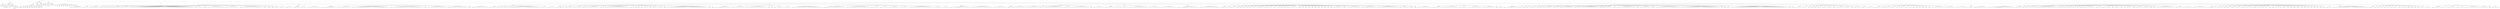 digraph Tree {
	"t0" [label = "TEI"];
	"t1" [label = "teiHeader"];
	"t2" [label = "fileDesc"];
	"t3" [label = "titleStmt"];
	"t4" [label = "title"];
	"t5" [label = "title"];
	"t6" [label = "author"];
	"t7" [label = "idno"];
	"t8" [label = "idno"];
	"t9" [label = "persName"];
	"t10" [label = "persName"];
	"t11" [label = "forename"];
	"t12" [label = "surname"];
	"t13" [label = "publicationStmt"];
	"t14" [label = "publisher"];
	"t15" [label = "idno"];
	"t16" [label = "idno"];
	"t17" [label = "idno"];
	"t18" [label = "availability"];
	"t19" [label = "licence"];
	"t20" [label = "ab"];
	"t21" [label = "ref"];
	"t22" [label = "sourceDesc"];
	"t23" [label = "bibl"];
	"t24" [label = "name"];
	"t25" [label = "idno"];
	"t26" [label = "idno"];
	"t27" [label = "availability"];
	"t28" [label = "licence"];
	"t29" [label = "ab"];
	"t30" [label = "ref"];
	"t31" [label = "bibl"];
	"t32" [label = "date"];
	"t33" [label = "date"];
	"t34" [label = "idno"];
	"t35" [label = "profileDesc"];
	"t36" [label = "particDesc"];
	"t37" [label = "listPerson"];
	"t38" [label = "person"];
	"t39" [label = "persName"];
	"t40" [label = "person"];
	"t41" [label = "persName"];
	"t42" [label = "person"];
	"t43" [label = "persName"];
	"t44" [label = "person"];
	"t45" [label = "persName"];
	"t46" [label = "person"];
	"t47" [label = "persName"];
	"t48" [label = "person"];
	"t49" [label = "persName"];
	"t50" [label = "person"];
	"t51" [label = "persName"];
	"t52" [label = "person"];
	"t53" [label = "persName"];
	"t54" [label = "person"];
	"t55" [label = "persName"];
	"t56" [label = "person"];
	"t57" [label = "persName"];
	"t58" [label = "textClass"];
	"t59" [label = "keywords"];
	"t60" [label = "term"];
	"t61" [label = "term"];
	"t62" [label = "classCode"];
	"t63" [label = "revisionDesc"];
	"t64" [label = "listChange"];
	"t65" [label = "change"];
	"t66" [label = "text"];
	"t67" [label = "front"];
	"t68" [label = "docTitle"];
	"t69" [label = "titlePart"];
	"t70" [label = "titlePart"];
	"t71" [label = "docDate"];
	"t72" [label = "docAuthor"];
	"t73" [label = "div"];
	"t74" [label = "div"];
	"t75" [label = "div"];
	"t76" [label = "p"];
	"t77" [label = "div"];
	"t78" [label = "p"];
	"t79" [label = "performance"];
	"t80" [label = "ab"];
	"t81" [label = "ab"];
	"t82" [label = "ab"];
	"t83" [label = "ab"];
	"t84" [label = "castList"];
	"t85" [label = "head"];
	"t86" [label = "castItem"];
	"t87" [label = "role"];
	"t88" [label = "castItem"];
	"t89" [label = "role"];
	"t90" [label = "castItem"];
	"t91" [label = "role"];
	"t92" [label = "castItem"];
	"t93" [label = "role"];
	"t94" [label = "castItem"];
	"t95" [label = "role"];
	"t96" [label = "castItem"];
	"t97" [label = "role"];
	"t98" [label = "castItem"];
	"t99" [label = "role"];
	"t100" [label = "castItem"];
	"t101" [label = "role"];
	"t102" [label = "castItem"];
	"t103" [label = "role"];
	"t104" [label = "castItem"];
	"t105" [label = "role"];
	"t106" [label = "body"];
	"t107" [label = "div"];
	"t108" [label = "head"];
	"t109" [label = "div"];
	"t110" [label = "head"];
	"t111" [label = "sp"];
	"t112" [label = "speaker"];
	"t113" [label = "l"];
	"t114" [label = "l"];
	"t115" [label = "l"];
	"t116" [label = "l"];
	"t117" [label = "l"];
	"t118" [label = "l"];
	"t119" [label = "l"];
	"t120" [label = "l"];
	"t121" [label = "l"];
	"t122" [label = "sp"];
	"t123" [label = "speaker"];
	"t124" [label = "l"];
	"t125" [label = "l"];
	"t126" [label = "l"];
	"t127" [label = "l"];
	"t128" [label = "sp"];
	"t129" [label = "speaker"];
	"t130" [label = "l"];
	"t131" [label = "l"];
	"t132" [label = "l"];
	"t133" [label = "l"];
	"t134" [label = "l"];
	"t135" [label = "l"];
	"t136" [label = "l"];
	"t137" [label = "sp"];
	"t138" [label = "speaker"];
	"t139" [label = "l"];
	"t140" [label = "sp"];
	"t141" [label = "speaker"];
	"t142" [label = "l"];
	"t143" [label = "sp"];
	"t144" [label = "speaker"];
	"t145" [label = "l"];
	"t146" [label = "sp"];
	"t147" [label = "speaker"];
	"t148" [label = "l"];
	"t149" [label = "sp"];
	"t150" [label = "speaker"];
	"t151" [label = "l"];
	"t152" [label = "l"];
	"t153" [label = "l"];
	"t154" [label = "l"];
	"t155" [label = "l"];
	"t156" [label = "sp"];
	"t157" [label = "speaker"];
	"t158" [label = "l"];
	"t159" [label = "l"];
	"t160" [label = "l"];
	"t161" [label = "l"];
	"t162" [label = "l"];
	"t163" [label = "l"];
	"t164" [label = "sp"];
	"t165" [label = "speaker"];
	"t166" [label = "l"];
	"t167" [label = "sp"];
	"t168" [label = "speaker"];
	"t169" [label = "l"];
	"t170" [label = "l"];
	"t171" [label = "l"];
	"t172" [label = "l"];
	"t173" [label = "l"];
	"t174" [label = "l"];
	"t175" [label = "l"];
	"t176" [label = "l"];
	"t177" [label = "l"];
	"t178" [label = "l"];
	"t179" [label = "l"];
	"t180" [label = "l"];
	"t181" [label = "l"];
	"t182" [label = "l"];
	"t183" [label = "l"];
	"t184" [label = "l"];
	"t185" [label = "l"];
	"t186" [label = "l"];
	"t187" [label = "l"];
	"t188" [label = "l"];
	"t189" [label = "l"];
	"t190" [label = "l"];
	"t191" [label = "l"];
	"t192" [label = "l"];
	"t193" [label = "l"];
	"t194" [label = "l"];
	"t195" [label = "l"];
	"t196" [label = "l"];
	"t197" [label = "l"];
	"t198" [label = "l"];
	"t199" [label = "l"];
	"t200" [label = "l"];
	"t201" [label = "l"];
	"t202" [label = "l"];
	"t203" [label = "l"];
	"t204" [label = "l"];
	"t205" [label = "l"];
	"t206" [label = "l"];
	"t207" [label = "l"];
	"t208" [label = "l"];
	"t209" [label = "l"];
	"t210" [label = "l"];
	"t211" [label = "l"];
	"t212" [label = "l"];
	"t213" [label = "l"];
	"t214" [label = "l"];
	"t215" [label = "l"];
	"t216" [label = "l"];
	"t217" [label = "sp"];
	"t218" [label = "speaker"];
	"t219" [label = "l"];
	"t220" [label = "l"];
	"t221" [label = "l"];
	"t222" [label = "l"];
	"t223" [label = "l"];
	"t224" [label = "l"];
	"t225" [label = "sp"];
	"t226" [label = "speaker"];
	"t227" [label = "l"];
	"t228" [label = "sp"];
	"t229" [label = "speaker"];
	"t230" [label = "l"];
	"t231" [label = "l"];
	"t232" [label = "l"];
	"t233" [label = "l"];
	"t234" [label = "l"];
	"t235" [label = "l"];
	"t236" [label = "l"];
	"t237" [label = "l"];
	"t238" [label = "l"];
	"t239" [label = "l"];
	"t240" [label = "l"];
	"t241" [label = "note"];
	"t242" [label = "l"];
	"t243" [label = "sp"];
	"t244" [label = "speaker"];
	"t245" [label = "l"];
	"t246" [label = "l"];
	"t247" [label = "l"];
	"t248" [label = "l"];
	"t249" [label = "l"];
	"t250" [label = "l"];
	"t251" [label = "l"];
	"t252" [label = "l"];
	"t253" [label = "l"];
	"t254" [label = "l"];
	"t255" [label = "sp"];
	"t256" [label = "speaker"];
	"t257" [label = "l"];
	"t258" [label = "l"];
	"t259" [label = "l"];
	"t260" [label = "l"];
	"t261" [label = "l"];
	"t262" [label = "l"];
	"t263" [label = "l"];
	"t264" [label = "l"];
	"t265" [label = "l"];
	"t266" [label = "l"];
	"t267" [label = "l"];
	"t268" [label = "l"];
	"t269" [label = "l"];
	"t270" [label = "l"];
	"t271" [label = "l"];
	"t272" [label = "l"];
	"t273" [label = "l"];
	"t274" [label = "l"];
	"t275" [label = "sp"];
	"t276" [label = "speaker"];
	"t277" [label = "l"];
	"t278" [label = "l"];
	"t279" [label = "sp"];
	"t280" [label = "speaker"];
	"t281" [label = "l"];
	"t282" [label = "sp"];
	"t283" [label = "speaker"];
	"t284" [label = "l"];
	"t285" [label = "sp"];
	"t286" [label = "speaker"];
	"t287" [label = "l"];
	"t288" [label = "l"];
	"t289" [label = "l"];
	"t290" [label = "sp"];
	"t291" [label = "speaker"];
	"t292" [label = "l"];
	"t293" [label = "l"];
	"t294" [label = "l"];
	"t295" [label = "sp"];
	"t296" [label = "speaker"];
	"t297" [label = "l"];
	"t298" [label = "l"];
	"t299" [label = "l"];
	"t300" [label = "l"];
	"t301" [label = "l"];
	"t302" [label = "div"];
	"t303" [label = "head"];
	"t304" [label = "stage"];
	"t305" [label = "sp"];
	"t306" [label = "speaker"];
	"t307" [label = "l"];
	"t308" [label = "l"];
	"t309" [label = "l"];
	"t310" [label = "l"];
	"t311" [label = "sp"];
	"t312" [label = "speaker"];
	"t313" [label = "l"];
	"t314" [label = "l"];
	"t315" [label = "l"];
	"t316" [label = "l"];
	"t317" [label = "sp"];
	"t318" [label = "speaker"];
	"t319" [label = "l"];
	"t320" [label = "l"];
	"t321" [label = "l"];
	"t322" [label = "l"];
	"t323" [label = "l"];
	"t324" [label = "l"];
	"t325" [label = "l"];
	"t326" [label = "l"];
	"t327" [label = "l"];
	"t328" [label = "l"];
	"t329" [label = "div"];
	"t330" [label = "head"];
	"t331" [label = "sp"];
	"t332" [label = "speaker"];
	"t333" [label = "l"];
	"t334" [label = "l"];
	"t335" [label = "l"];
	"t336" [label = "l"];
	"t337" [label = "l"];
	"t338" [label = "l"];
	"t339" [label = "stage"];
	"t340" [label = "l"];
	"t341" [label = "l"];
	"t342" [label = "l"];
	"t343" [label = "l"];
	"t344" [label = "sp"];
	"t345" [label = "speaker"];
	"t346" [label = "l"];
	"t347" [label = "l"];
	"t348" [label = "l"];
	"t349" [label = "l"];
	"t350" [label = "l"];
	"t351" [label = "l"];
	"t352" [label = "l"];
	"t353" [label = "l"];
	"t354" [label = "l"];
	"t355" [label = "l"];
	"t356" [label = "sp"];
	"t357" [label = "speaker"];
	"t358" [label = "l"];
	"t359" [label = "l"];
	"t360" [label = "l"];
	"t361" [label = "l"];
	"t362" [label = "l"];
	"t363" [label = "l"];
	"t364" [label = "l"];
	"t365" [label = "l"];
	"t366" [label = "l"];
	"t367" [label = "l"];
	"t368" [label = "l"];
	"t369" [label = "l"];
	"t370" [label = "l"];
	"t371" [label = "l"];
	"t372" [label = "l"];
	"t373" [label = "l"];
	"t374" [label = "l"];
	"t375" [label = "l"];
	"t376" [label = "l"];
	"t377" [label = "l"];
	"t378" [label = "l"];
	"t379" [label = "l"];
	"t380" [label = "stage"];
	"t381" [label = "l"];
	"t382" [label = "l"];
	"t383" [label = "l"];
	"t384" [label = "l"];
	"t385" [label = "l"];
	"t386" [label = "l"];
	"t387" [label = "sp"];
	"t388" [label = "speaker"];
	"t389" [label = "l"];
	"t390" [label = "l"];
	"t391" [label = "l"];
	"t392" [label = "l"];
	"t393" [label = "l"];
	"t394" [label = "l"];
	"t395" [label = "l"];
	"t396" [label = "l"];
	"t397" [label = "l"];
	"t398" [label = "l"];
	"t399" [label = "l"];
	"t400" [label = "l"];
	"t401" [label = "l"];
	"t402" [label = "l"];
	"t403" [label = "l"];
	"t404" [label = "l"];
	"t405" [label = "l"];
	"t406" [label = "l"];
	"t407" [label = "l"];
	"t408" [label = "l"];
	"t409" [label = "l"];
	"t410" [label = "l"];
	"t411" [label = "l"];
	"t412" [label = "l"];
	"t413" [label = "l"];
	"t414" [label = "l"];
	"t415" [label = "sp"];
	"t416" [label = "speaker"];
	"t417" [label = "l"];
	"t418" [label = "sp"];
	"t419" [label = "speaker"];
	"t420" [label = "l"];
	"t421" [label = "l"];
	"t422" [label = "l"];
	"t423" [label = "l"];
	"t424" [label = "l"];
	"t425" [label = "l"];
	"t426" [label = "l"];
	"t427" [label = "l"];
	"t428" [label = "l"];
	"t429" [label = "l"];
	"t430" [label = "l"];
	"t431" [label = "l"];
	"t432" [label = "l"];
	"t433" [label = "l"];
	"t434" [label = "l"];
	"t435" [label = "sp"];
	"t436" [label = "speaker"];
	"t437" [label = "stage"];
	"t438" [label = "l"];
	"t439" [label = "l"];
	"t440" [label = "l"];
	"t441" [label = "l"];
	"t442" [label = "l"];
	"t443" [label = "l"];
	"t444" [label = "l"];
	"t445" [label = "l"];
	"t446" [label = "l"];
	"t447" [label = "l"];
	"t448" [label = "l"];
	"t449" [label = "l"];
	"t450" [label = "l"];
	"t451" [label = "l"];
	"t452" [label = "sp"];
	"t453" [label = "speaker"];
	"t454" [label = "l"];
	"t455" [label = "sp"];
	"t456" [label = "speaker"];
	"t457" [label = "l"];
	"t458" [label = "l"];
	"t459" [label = "l"];
	"t460" [label = "l"];
	"t461" [label = "l"];
	"t462" [label = "l"];
	"t463" [label = "l"];
	"t464" [label = "l"];
	"t465" [label = "l"];
	"t466" [label = "l"];
	"t467" [label = "l"];
	"t468" [label = "l"];
	"t469" [label = "l"];
	"t470" [label = "div"];
	"t471" [label = "head"];
	"t472" [label = "div"];
	"t473" [label = "head"];
	"t474" [label = "sp"];
	"t475" [label = "speaker"];
	"t476" [label = "l"];
	"t477" [label = "l"];
	"t478" [label = "l"];
	"t479" [label = "l"];
	"t480" [label = "sp"];
	"t481" [label = "speaker"];
	"t482" [label = "l"];
	"t483" [label = "sp"];
	"t484" [label = "speaker"];
	"t485" [label = "l"];
	"t486" [label = "sp"];
	"t487" [label = "speaker"];
	"t488" [label = "l"];
	"t489" [label = "sp"];
	"t490" [label = "speaker"];
	"t491" [label = "l"];
	"t492" [label = "l"];
	"t493" [label = "l"];
	"t494" [label = "l"];
	"t495" [label = "l"];
	"t496" [label = "l"];
	"t497" [label = "l"];
	"t498" [label = "l"];
	"t499" [label = "l"];
	"t500" [label = "l"];
	"t501" [label = "l"];
	"t502" [label = "l"];
	"t503" [label = "l"];
	"t504" [label = "l"];
	"t505" [label = "l"];
	"t506" [label = "l"];
	"t507" [label = "l"];
	"t508" [label = "l"];
	"t509" [label = "l"];
	"t510" [label = "l"];
	"t511" [label = "l"];
	"t512" [label = "l"];
	"t513" [label = "l"];
	"t514" [label = "l"];
	"t515" [label = "l"];
	"t516" [label = "l"];
	"t517" [label = "l"];
	"t518" [label = "sp"];
	"t519" [label = "speaker"];
	"t520" [label = "l"];
	"t521" [label = "l"];
	"t522" [label = "l"];
	"t523" [label = "l"];
	"t524" [label = "sp"];
	"t525" [label = "speaker"];
	"t526" [label = "l"];
	"t527" [label = "l"];
	"t528" [label = "l"];
	"t529" [label = "l"];
	"t530" [label = "l"];
	"t531" [label = "div"];
	"t532" [label = "head"];
	"t533" [label = "sp"];
	"t534" [label = "speaker"];
	"t535" [label = "l"];
	"t536" [label = "sp"];
	"t537" [label = "speaker"];
	"t538" [label = "l"];
	"t539" [label = "l"];
	"t540" [label = "l"];
	"t541" [label = "sp"];
	"t542" [label = "speaker"];
	"t543" [label = "l"];
	"t544" [label = "l"];
	"t545" [label = "l"];
	"t546" [label = "l"];
	"t547" [label = "l"];
	"t548" [label = "sp"];
	"t549" [label = "speaker"];
	"t550" [label = "l"];
	"t551" [label = "l"];
	"t552" [label = "l"];
	"t553" [label = "l"];
	"t554" [label = "l"];
	"t555" [label = "l"];
	"t556" [label = "sp"];
	"t557" [label = "speaker"];
	"t558" [label = "l"];
	"t559" [label = "sp"];
	"t560" [label = "speaker"];
	"t561" [label = "l"];
	"t562" [label = "l"];
	"t563" [label = "l"];
	"t564" [label = "l"];
	"t565" [label = "l"];
	"t566" [label = "l"];
	"t567" [label = "l"];
	"t568" [label = "l"];
	"t569" [label = "l"];
	"t570" [label = "l"];
	"t571" [label = "sp"];
	"t572" [label = "speaker"];
	"t573" [label = "l"];
	"t574" [label = "l"];
	"t575" [label = "sp"];
	"t576" [label = "speaker"];
	"t577" [label = "l"];
	"t578" [label = "l"];
	"t579" [label = "l"];
	"t580" [label = "l"];
	"t581" [label = "l"];
	"t582" [label = "l"];
	"t583" [label = "l"];
	"t584" [label = "l"];
	"t585" [label = "l"];
	"t586" [label = "l"];
	"t587" [label = "l"];
	"t588" [label = "l"];
	"t589" [label = "l"];
	"t590" [label = "l"];
	"t591" [label = "l"];
	"t592" [label = "l"];
	"t593" [label = "l"];
	"t594" [label = "l"];
	"t595" [label = "l"];
	"t596" [label = "sp"];
	"t597" [label = "speaker"];
	"t598" [label = "l"];
	"t599" [label = "l"];
	"t600" [label = "sp"];
	"t601" [label = "speaker"];
	"t602" [label = "l"];
	"t603" [label = "sp"];
	"t604" [label = "speaker"];
	"t605" [label = "l"];
	"t606" [label = "sp"];
	"t607" [label = "speaker"];
	"t608" [label = "l"];
	"t609" [label = "sp"];
	"t610" [label = "speaker"];
	"t611" [label = "l"];
	"t612" [label = "l"];
	"t613" [label = "l"];
	"t614" [label = "sp"];
	"t615" [label = "speaker"];
	"t616" [label = "l"];
	"t617" [label = "sp"];
	"t618" [label = "speaker"];
	"t619" [label = "l"];
	"t620" [label = "l"];
	"t621" [label = "l"];
	"t622" [label = "sp"];
	"t623" [label = "speaker"];
	"t624" [label = "l"];
	"t625" [label = "l"];
	"t626" [label = "l"];
	"t627" [label = "sp"];
	"t628" [label = "speaker"];
	"t629" [label = "l"];
	"t630" [label = "sp"];
	"t631" [label = "speaker"];
	"t632" [label = "l"];
	"t633" [label = "l"];
	"t634" [label = "l"];
	"t635" [label = "l"];
	"t636" [label = "l"];
	"t637" [label = "l"];
	"t638" [label = "l"];
	"t639" [label = "l"];
	"t640" [label = "l"];
	"t641" [label = "l"];
	"t642" [label = "l"];
	"t643" [label = "l"];
	"t644" [label = "l"];
	"t645" [label = "l"];
	"t646" [label = "l"];
	"t647" [label = "l"];
	"t648" [label = "l"];
	"t649" [label = "l"];
	"t650" [label = "l"];
	"t651" [label = "l"];
	"t652" [label = "l"];
	"t653" [label = "l"];
	"t654" [label = "l"];
	"t655" [label = "l"];
	"t656" [label = "l"];
	"t657" [label = "l"];
	"t658" [label = "l"];
	"t659" [label = "l"];
	"t660" [label = "l"];
	"t661" [label = "l"];
	"t662" [label = "l"];
	"t663" [label = "l"];
	"t664" [label = "sp"];
	"t665" [label = "speaker"];
	"t666" [label = "l"];
	"t667" [label = "sp"];
	"t668" [label = "speaker"];
	"t669" [label = "l"];
	"t670" [label = "div"];
	"t671" [label = "head"];
	"t672" [label = "sp"];
	"t673" [label = "speaker"];
	"t674" [label = "l"];
	"t675" [label = "l"];
	"t676" [label = "l"];
	"t677" [label = "l"];
	"t678" [label = "l"];
	"t679" [label = "l"];
	"t680" [label = "l"];
	"t681" [label = "l"];
	"t682" [label = "l"];
	"t683" [label = "l"];
	"t684" [label = "l"];
	"t685" [label = "l"];
	"t686" [label = "sp"];
	"t687" [label = "speaker"];
	"t688" [label = "l"];
	"t689" [label = "l"];
	"t690" [label = "l"];
	"t691" [label = "l"];
	"t692" [label = "l"];
	"t693" [label = "l"];
	"t694" [label = "l"];
	"t695" [label = "l"];
	"t696" [label = "l"];
	"t697" [label = "l"];
	"t698" [label = "sp"];
	"t699" [label = "speaker"];
	"t700" [label = "l"];
	"t701" [label = "l"];
	"t702" [label = "l"];
	"t703" [label = "l"];
	"t704" [label = "l"];
	"t705" [label = "l"];
	"t706" [label = "l"];
	"t707" [label = "l"];
	"t708" [label = "l"];
	"t709" [label = "l"];
	"t710" [label = "l"];
	"t711" [label = "l"];
	"t712" [label = "l"];
	"t713" [label = "l"];
	"t714" [label = "l"];
	"t715" [label = "l"];
	"t716" [label = "sp"];
	"t717" [label = "speaker"];
	"t718" [label = "l"];
	"t719" [label = "sp"];
	"t720" [label = "speaker"];
	"t721" [label = "l"];
	"t722" [label = "sp"];
	"t723" [label = "speaker"];
	"t724" [label = "l"];
	"t725" [label = "l"];
	"t726" [label = "l"];
	"t727" [label = "l"];
	"t728" [label = "l"];
	"t729" [label = "l"];
	"t730" [label = "l"];
	"t731" [label = "sp"];
	"t732" [label = "speaker"];
	"t733" [label = "l"];
	"t734" [label = "l"];
	"t735" [label = "l"];
	"t736" [label = "l"];
	"t737" [label = "sp"];
	"t738" [label = "speaker"];
	"t739" [label = "l"];
	"t740" [label = "l"];
	"t741" [label = "l"];
	"t742" [label = "l"];
	"t743" [label = "l"];
	"t744" [label = "l"];
	"t745" [label = "l"];
	"t746" [label = "l"];
	"t747" [label = "l"];
	"t748" [label = "l"];
	"t749" [label = "l"];
	"t750" [label = "l"];
	"t751" [label = "l"];
	"t752" [label = "l"];
	"t753" [label = "l"];
	"t754" [label = "l"];
	"t755" [label = "l"];
	"t756" [label = "l"];
	"t757" [label = "l"];
	"t758" [label = "l"];
	"t759" [label = "l"];
	"t760" [label = "l"];
	"t761" [label = "l"];
	"t762" [label = "l"];
	"t763" [label = "div"];
	"t764" [label = "head"];
	"t765" [label = "sp"];
	"t766" [label = "speaker"];
	"t767" [label = "l"];
	"t768" [label = "sp"];
	"t769" [label = "speaker"];
	"t770" [label = "l"];
	"t771" [label = "l"];
	"t772" [label = "l"];
	"t773" [label = "l"];
	"t774" [label = "l"];
	"t775" [label = "l"];
	"t776" [label = "l"];
	"t777" [label = "l"];
	"t778" [label = "l"];
	"t779" [label = "l"];
	"t780" [label = "l"];
	"t781" [label = "l"];
	"t782" [label = "l"];
	"t783" [label = "l"];
	"t784" [label = "l"];
	"t785" [label = "sp"];
	"t786" [label = "speaker"];
	"t787" [label = "l"];
	"t788" [label = "l"];
	"t789" [label = "l"];
	"t790" [label = "l"];
	"t791" [label = "l"];
	"t792" [label = "l"];
	"t793" [label = "l"];
	"t794" [label = "l"];
	"t795" [label = "l"];
	"t796" [label = "l"];
	"t797" [label = "l"];
	"t798" [label = "l"];
	"t799" [label = "l"];
	"t800" [label = "l"];
	"t801" [label = "l"];
	"t802" [label = "l"];
	"t803" [label = "l"];
	"t804" [label = "l"];
	"t805" [label = "sp"];
	"t806" [label = "speaker"];
	"t807" [label = "l"];
	"t808" [label = "l"];
	"t809" [label = "l"];
	"t810" [label = "l"];
	"t811" [label = "l"];
	"t812" [label = "l"];
	"t813" [label = "sp"];
	"t814" [label = "speaker"];
	"t815" [label = "l"];
	"t816" [label = "l"];
	"t817" [label = "l"];
	"t818" [label = "l"];
	"t819" [label = "l"];
	"t820" [label = "l"];
	"t821" [label = "sp"];
	"t822" [label = "speaker"];
	"t823" [label = "l"];
	"t824" [label = "l"];
	"t825" [label = "l"];
	"t826" [label = "l"];
	"t827" [label = "l"];
	"t828" [label = "l"];
	"t829" [label = "l"];
	"t830" [label = "sp"];
	"t831" [label = "speaker"];
	"t832" [label = "l"];
	"t833" [label = "l"];
	"t834" [label = "l"];
	"t835" [label = "l"];
	"t836" [label = "l"];
	"t837" [label = "l"];
	"t838" [label = "sp"];
	"t839" [label = "speaker"];
	"t840" [label = "l"];
	"t841" [label = "l"];
	"t842" [label = "l"];
	"t843" [label = "l"];
	"t844" [label = "l"];
	"t845" [label = "l"];
	"t846" [label = "l"];
	"t847" [label = "l"];
	"t848" [label = "l"];
	"t849" [label = "l"];
	"t850" [label = "l"];
	"t851" [label = "l"];
	"t852" [label = "l"];
	"t853" [label = "l"];
	"t854" [label = "l"];
	"t855" [label = "l"];
	"t856" [label = "l"];
	"t857" [label = "l"];
	"t858" [label = "l"];
	"t859" [label = "sp"];
	"t860" [label = "speaker"];
	"t861" [label = "l"];
	"t862" [label = "l"];
	"t863" [label = "l"];
	"t864" [label = "l"];
	"t865" [label = "l"];
	"t866" [label = "sp"];
	"t867" [label = "speaker"];
	"t868" [label = "l"];
	"t869" [label = "l"];
	"t870" [label = "l"];
	"t871" [label = "l"];
	"t872" [label = "div"];
	"t873" [label = "head"];
	"t874" [label = "sp"];
	"t875" [label = "speaker"];
	"t876" [label = "l"];
	"t877" [label = "l"];
	"t878" [label = "l"];
	"t879" [label = "l"];
	"t880" [label = "l"];
	"t881" [label = "l"];
	"t882" [label = "l"];
	"t883" [label = "l"];
	"t884" [label = "l"];
	"t885" [label = "l"];
	"t886" [label = "l"];
	"t887" [label = "l"];
	"t888" [label = "l"];
	"t889" [label = "l"];
	"t890" [label = "l"];
	"t891" [label = "l"];
	"t892" [label = "sp"];
	"t893" [label = "speaker"];
	"t894" [label = "l"];
	"t895" [label = "l"];
	"t896" [label = "l"];
	"t897" [label = "l"];
	"t898" [label = "l"];
	"t899" [label = "l"];
	"t900" [label = "l"];
	"t901" [label = "l"];
	"t902" [label = "l"];
	"t903" [label = "l"];
	"t904" [label = "l"];
	"t905" [label = "l"];
	"t906" [label = "l"];
	"t907" [label = "l"];
	"t908" [label = "l"];
	"t909" [label = "l"];
	"t910" [label = "sp"];
	"t911" [label = "speaker"];
	"t912" [label = "l"];
	"t913" [label = "l"];
	"t914" [label = "l"];
	"t915" [label = "l"];
	"t916" [label = "l"];
	"t917" [label = "l"];
	"t918" [label = "l"];
	"t919" [label = "l"];
	"t920" [label = "l"];
	"t921" [label = "l"];
	"t922" [label = "div"];
	"t923" [label = "head"];
	"t924" [label = "div"];
	"t925" [label = "head"];
	"t926" [label = "sp"];
	"t927" [label = "speaker"];
	"t928" [label = "l"];
	"t929" [label = "l"];
	"t930" [label = "sp"];
	"t931" [label = "speaker"];
	"t932" [label = "l"];
	"t933" [label = "l"];
	"t934" [label = "l"];
	"t935" [label = "l"];
	"t936" [label = "l"];
	"t937" [label = "l"];
	"t938" [label = "l"];
	"t939" [label = "l"];
	"t940" [label = "l"];
	"t941" [label = "l"];
	"t942" [label = "sp"];
	"t943" [label = "speaker"];
	"t944" [label = "l"];
	"t945" [label = "l"];
	"t946" [label = "l"];
	"t947" [label = "l"];
	"t948" [label = "l"];
	"t949" [label = "l"];
	"t950" [label = "l"];
	"t951" [label = "l"];
	"t952" [label = "l"];
	"t953" [label = "sp"];
	"t954" [label = "speaker"];
	"t955" [label = "l"];
	"t956" [label = "l"];
	"t957" [label = "l"];
	"t958" [label = "sp"];
	"t959" [label = "speaker"];
	"t960" [label = "l"];
	"t961" [label = "l"];
	"t962" [label = "l"];
	"t963" [label = "l"];
	"t964" [label = "l"];
	"t965" [label = "l"];
	"t966" [label = "l"];
	"t967" [label = "l"];
	"t968" [label = "l"];
	"t969" [label = "l"];
	"t970" [label = "l"];
	"t971" [label = "l"];
	"t972" [label = "l"];
	"t973" [label = "l"];
	"t974" [label = "sp"];
	"t975" [label = "speaker"];
	"t976" [label = "l"];
	"t977" [label = "l"];
	"t978" [label = "l"];
	"t979" [label = "l"];
	"t980" [label = "l"];
	"t981" [label = "sp"];
	"t982" [label = "speaker"];
	"t983" [label = "l"];
	"t984" [label = "l"];
	"t985" [label = "l"];
	"t986" [label = "l"];
	"t987" [label = "l"];
	"t988" [label = "l"];
	"t989" [label = "l"];
	"t990" [label = "l"];
	"t991" [label = "l"];
	"t992" [label = "l"];
	"t993" [label = "l"];
	"t994" [label = "l"];
	"t995" [label = "l"];
	"t996" [label = "sp"];
	"t997" [label = "speaker"];
	"t998" [label = "l"];
	"t999" [label = "sp"];
	"t1000" [label = "speaker"];
	"t1001" [label = "l"];
	"t1002" [label = "l"];
	"t1003" [label = "l"];
	"t1004" [label = "l"];
	"t1005" [label = "l"];
	"t1006" [label = "l"];
	"t1007" [label = "l"];
	"t1008" [label = "l"];
	"t1009" [label = "div"];
	"t1010" [label = "head"];
	"t1011" [label = "sp"];
	"t1012" [label = "speaker"];
	"t1013" [label = "l"];
	"t1014" [label = "l"];
	"t1015" [label = "l"];
	"t1016" [label = "l"];
	"t1017" [label = "l"];
	"t1018" [label = "l"];
	"t1019" [label = "sp"];
	"t1020" [label = "speaker"];
	"t1021" [label = "l"];
	"t1022" [label = "l"];
	"t1023" [label = "sp"];
	"t1024" [label = "speaker"];
	"t1025" [label = "l"];
	"t1026" [label = "l"];
	"t1027" [label = "l"];
	"t1028" [label = "l"];
	"t1029" [label = "l"];
	"t1030" [label = "l"];
	"t1031" [label = "l"];
	"t1032" [label = "sp"];
	"t1033" [label = "speaker"];
	"t1034" [label = "l"];
	"t1035" [label = "l"];
	"t1036" [label = "l"];
	"t1037" [label = "l"];
	"t1038" [label = "l"];
	"t1039" [label = "l"];
	"t1040" [label = "l"];
	"t1041" [label = "l"];
	"t1042" [label = "l"];
	"t1043" [label = "l"];
	"t1044" [label = "l"];
	"t1045" [label = "l"];
	"t1046" [label = "l"];
	"t1047" [label = "l"];
	"t1048" [label = "sp"];
	"t1049" [label = "speaker"];
	"t1050" [label = "l"];
	"t1051" [label = "l"];
	"t1052" [label = "l"];
	"t1053" [label = "l"];
	"t1054" [label = "l"];
	"t1055" [label = "l"];
	"t1056" [label = "l"];
	"t1057" [label = "l"];
	"t1058" [label = "sp"];
	"t1059" [label = "speaker"];
	"t1060" [label = "l"];
	"t1061" [label = "l"];
	"t1062" [label = "l"];
	"t1063" [label = "l"];
	"t1064" [label = "l"];
	"t1065" [label = "l"];
	"t1066" [label = "l"];
	"t1067" [label = "l"];
	"t1068" [label = "l"];
	"t1069" [label = "l"];
	"t1070" [label = "l"];
	"t1071" [label = "l"];
	"t1072" [label = "div"];
	"t1073" [label = "head"];
	"t1074" [label = "sp"];
	"t1075" [label = "speaker"];
	"t1076" [label = "l"];
	"t1077" [label = "l"];
	"t1078" [label = "l"];
	"t1079" [label = "l"];
	"t1080" [label = "l"];
	"t1081" [label = "l"];
	"t1082" [label = "l"];
	"t1083" [label = "l"];
	"t1084" [label = "l"];
	"t1085" [label = "l"];
	"t1086" [label = "l"];
	"t1087" [label = "l"];
	"t1088" [label = "l"];
	"t1089" [label = "l"];
	"t1090" [label = "l"];
	"t1091" [label = "l"];
	"t1092" [label = "sp"];
	"t1093" [label = "speaker"];
	"t1094" [label = "l"];
	"t1095" [label = "l"];
	"t1096" [label = "l"];
	"t1097" [label = "l"];
	"t1098" [label = "l"];
	"t1099" [label = "l"];
	"t1100" [label = "l"];
	"t1101" [label = "l"];
	"t1102" [label = "l"];
	"t1103" [label = "l"];
	"t1104" [label = "l"];
	"t1105" [label = "l"];
	"t1106" [label = "l"];
	"t1107" [label = "l"];
	"t1108" [label = "l"];
	"t1109" [label = "l"];
	"t1110" [label = "div"];
	"t1111" [label = "head"];
	"t1112" [label = "sp"];
	"t1113" [label = "speaker"];
	"t1114" [label = "l"];
	"t1115" [label = "l"];
	"t1116" [label = "l"];
	"t1117" [label = "sp"];
	"t1118" [label = "speaker"];
	"t1119" [label = "l"];
	"t1120" [label = "sp"];
	"t1121" [label = "speaker"];
	"t1122" [label = "l"];
	"t1123" [label = "l"];
	"t1124" [label = "l"];
	"t1125" [label = "l"];
	"t1126" [label = "sp"];
	"t1127" [label = "speaker"];
	"t1128" [label = "l"];
	"t1129" [label = "sp"];
	"t1130" [label = "speaker"];
	"t1131" [label = "l"];
	"t1132" [label = "sp"];
	"t1133" [label = "speaker"];
	"t1134" [label = "l"];
	"t1135" [label = "sp"];
	"t1136" [label = "speaker"];
	"t1137" [label = "l"];
	"t1138" [label = "sp"];
	"t1139" [label = "speaker"];
	"t1140" [label = "l"];
	"t1141" [label = "sp"];
	"t1142" [label = "speaker"];
	"t1143" [label = "l"];
	"t1144" [label = "l"];
	"t1145" [label = "sp"];
	"t1146" [label = "speaker"];
	"t1147" [label = "l"];
	"t1148" [label = "sp"];
	"t1149" [label = "speaker"];
	"t1150" [label = "l"];
	"t1151" [label = "l"];
	"t1152" [label = "sp"];
	"t1153" [label = "speaker"];
	"t1154" [label = "l"];
	"t1155" [label = "sp"];
	"t1156" [label = "speaker"];
	"t1157" [label = "l"];
	"t1158" [label = "l"];
	"t1159" [label = "l"];
	"t1160" [label = "sp"];
	"t1161" [label = "speaker"];
	"t1162" [label = "l"];
	"t1163" [label = "l"];
	"t1164" [label = "sp"];
	"t1165" [label = "speaker"];
	"t1166" [label = "l"];
	"t1167" [label = "sp"];
	"t1168" [label = "speaker"];
	"t1169" [label = "l"];
	"t1170" [label = "sp"];
	"t1171" [label = "speaker"];
	"t1172" [label = "l"];
	"t1173" [label = "sp"];
	"t1174" [label = "speaker"];
	"t1175" [label = "l"];
	"t1176" [label = "l"];
	"t1177" [label = "l"];
	"t1178" [label = "l"];
	"t1179" [label = "l"];
	"t1180" [label = "l"];
	"t1181" [label = "l"];
	"t1182" [label = "l"];
	"t1183" [label = "sp"];
	"t1184" [label = "speaker"];
	"t1185" [label = "l"];
	"t1186" [label = "sp"];
	"t1187" [label = "speaker"];
	"t1188" [label = "l"];
	"t1189" [label = "sp"];
	"t1190" [label = "speaker"];
	"t1191" [label = "l"];
	"t1192" [label = "sp"];
	"t1193" [label = "speaker"];
	"t1194" [label = "l"];
	"t1195" [label = "sp"];
	"t1196" [label = "speaker"];
	"t1197" [label = "l"];
	"t1198" [label = "sp"];
	"t1199" [label = "speaker"];
	"t1200" [label = "l"];
	"t1201" [label = "sp"];
	"t1202" [label = "speaker"];
	"t1203" [label = "l"];
	"t1204" [label = "sp"];
	"t1205" [label = "speaker"];
	"t1206" [label = "l"];
	"t1207" [label = "sp"];
	"t1208" [label = "speaker"];
	"t1209" [label = "l"];
	"t1210" [label = "sp"];
	"t1211" [label = "speaker"];
	"t1212" [label = "l"];
	"t1213" [label = "sp"];
	"t1214" [label = "speaker"];
	"t1215" [label = "l"];
	"t1216" [label = "sp"];
	"t1217" [label = "speaker"];
	"t1218" [label = "l"];
	"t1219" [label = "stage"];
	"t1220" [label = "l"];
	"t1221" [label = "l"];
	"t1222" [label = "l"];
	"t1223" [label = "l"];
	"t1224" [label = "sp"];
	"t1225" [label = "speaker"];
	"t1226" [label = "l"];
	"t1227" [label = "l"];
	"t1228" [label = "sp"];
	"t1229" [label = "speaker"];
	"t1230" [label = "l"];
	"t1231" [label = "l"];
	"t1232" [label = "l"];
	"t1233" [label = "l"];
	"t1234" [label = "l"];
	"t1235" [label = "l"];
	"t1236" [label = "l"];
	"t1237" [label = "l"];
	"t1238" [label = "l"];
	"t1239" [label = "l"];
	"t1240" [label = "sp"];
	"t1241" [label = "speaker"];
	"t1242" [label = "l"];
	"t1243" [label = "l"];
	"t1244" [label = "stage"];
	"t1245" [label = "l"];
	"t1246" [label = "l"];
	"t1247" [label = "l"];
	"t1248" [label = "l"];
	"t1249" [label = "l"];
	"t1250" [label = "l"];
	"t1251" [label = "l"];
	"t1252" [label = "l"];
	"t1253" [label = "sp"];
	"t1254" [label = "speaker"];
	"t1255" [label = "l"];
	"t1256" [label = "l"];
	"t1257" [label = "l"];
	"t1258" [label = "l"];
	"t1259" [label = "l"];
	"t1260" [label = "l"];
	"t1261" [label = "l"];
	"t1262" [label = "l"];
	"t1263" [label = "l"];
	"t1264" [label = "l"];
	"t1265" [label = "l"];
	"t1266" [label = "l"];
	"t1267" [label = "l"];
	"t1268" [label = "l"];
	"t1269" [label = "l"];
	"t1270" [label = "l"];
	"t1271" [label = "sp"];
	"t1272" [label = "speaker"];
	"t1273" [label = "l"];
	"t1274" [label = "l"];
	"t1275" [label = "l"];
	"t1276" [label = "l"];
	"t1277" [label = "l"];
	"t1278" [label = "l"];
	"t1279" [label = "l"];
	"t1280" [label = "sp"];
	"t1281" [label = "speaker"];
	"t1282" [label = "l"];
	"t1283" [label = "l"];
	"t1284" [label = "sp"];
	"t1285" [label = "speaker"];
	"t1286" [label = "l"];
	"t1287" [label = "sp"];
	"t1288" [label = "speaker"];
	"t1289" [label = "l"];
	"t1290" [label = "l"];
	"t1291" [label = "l"];
	"t1292" [label = "l"];
	"t1293" [label = "l"];
	"t1294" [label = "l"];
	"t1295" [label = "l"];
	"t1296" [label = "l"];
	"t1297" [label = "l"];
	"t1298" [label = "l"];
	"t1299" [label = "l"];
	"t1300" [label = "div"];
	"t1301" [label = "head"];
	"t1302" [label = "sp"];
	"t1303" [label = "speaker"];
	"t1304" [label = "l"];
	"t1305" [label = "l"];
	"t1306" [label = "l"];
	"t1307" [label = "l"];
	"t1308" [label = "l"];
	"t1309" [label = "l"];
	"t1310" [label = "sp"];
	"t1311" [label = "speaker"];
	"t1312" [label = "l"];
	"t1313" [label = "l"];
	"t1314" [label = "l"];
	"t1315" [label = "l"];
	"t1316" [label = "l"];
	"t1317" [label = "l"];
	"t1318" [label = "l"];
	"t1319" [label = "l"];
	"t1320" [label = "l"];
	"t1321" [label = "l"];
	"t1322" [label = "l"];
	"t1323" [label = "l"];
	"t1324" [label = "sp"];
	"t1325" [label = "speaker"];
	"t1326" [label = "l"];
	"t1327" [label = "l"];
	"t1328" [label = "l"];
	"t1329" [label = "l"];
	"t1330" [label = "l"];
	"t1331" [label = "l"];
	"t1332" [label = "sp"];
	"t1333" [label = "speaker"];
	"t1334" [label = "l"];
	"t1335" [label = "l"];
	"t1336" [label = "l"];
	"t1337" [label = "l"];
	"t1338" [label = "l"];
	"t1339" [label = "l"];
	"t1340" [label = "l"];
	"t1341" [label = "l"];
	"t1342" [label = "l"];
	"t1343" [label = "l"];
	"t1344" [label = "sp"];
	"t1345" [label = "speaker"];
	"t1346" [label = "l"];
	"t1347" [label = "l"];
	"t1348" [label = "l"];
	"t1349" [label = "l"];
	"t1350" [label = "l"];
	"t1351" [label = "l"];
	"t1352" [label = "l"];
	"t1353" [label = "l"];
	"t1354" [label = "l"];
	"t1355" [label = "sp"];
	"t1356" [label = "speaker"];
	"t1357" [label = "l"];
	"t1358" [label = "sp"];
	"t1359" [label = "speaker"];
	"t1360" [label = "l"];
	"t1361" [label = "l"];
	"t1362" [label = "div"];
	"t1363" [label = "head"];
	"t1364" [label = "div"];
	"t1365" [label = "head"];
	"t1366" [label = "sp"];
	"t1367" [label = "speaker"];
	"t1368" [label = "l"];
	"t1369" [label = "l"];
	"t1370" [label = "l"];
	"t1371" [label = "l"];
	"t1372" [label = "l"];
	"t1373" [label = "l"];
	"t1374" [label = "l"];
	"t1375" [label = "l"];
	"t1376" [label = "l"];
	"t1377" [label = "l"];
	"t1378" [label = "l"];
	"t1379" [label = "sp"];
	"t1380" [label = "speaker"];
	"t1381" [label = "l"];
	"t1382" [label = "l"];
	"t1383" [label = "sp"];
	"t1384" [label = "speaker"];
	"t1385" [label = "l"];
	"t1386" [label = "sp"];
	"t1387" [label = "speaker"];
	"t1388" [label = "l"];
	"t1389" [label = "l"];
	"t1390" [label = "sp"];
	"t1391" [label = "speaker"];
	"t1392" [label = "l"];
	"t1393" [label = "l"];
	"t1394" [label = "l"];
	"t1395" [label = "sp"];
	"t1396" [label = "speaker"];
	"t1397" [label = "l"];
	"t1398" [label = "sp"];
	"t1399" [label = "speaker"];
	"t1400" [label = "l"];
	"t1401" [label = "sp"];
	"t1402" [label = "speaker"];
	"t1403" [label = "l"];
	"t1404" [label = "l"];
	"t1405" [label = "l"];
	"t1406" [label = "l"];
	"t1407" [label = "l"];
	"t1408" [label = "l"];
	"t1409" [label = "l"];
	"t1410" [label = "sp"];
	"t1411" [label = "speaker"];
	"t1412" [label = "l"];
	"t1413" [label = "l"];
	"t1414" [label = "l"];
	"t1415" [label = "l"];
	"t1416" [label = "sp"];
	"t1417" [label = "speaker"];
	"t1418" [label = "l"];
	"t1419" [label = "l"];
	"t1420" [label = "l"];
	"t1421" [label = "l"];
	"t1422" [label = "l"];
	"t1423" [label = "l"];
	"t1424" [label = "l"];
	"t1425" [label = "l"];
	"t1426" [label = "l"];
	"t1427" [label = "l"];
	"t1428" [label = "sp"];
	"t1429" [label = "speaker"];
	"t1430" [label = "l"];
	"t1431" [label = "l"];
	"t1432" [label = "l"];
	"t1433" [label = "l"];
	"t1434" [label = "sp"];
	"t1435" [label = "speaker"];
	"t1436" [label = "l"];
	"t1437" [label = "l"];
	"t1438" [label = "l"];
	"t1439" [label = "l"];
	"t1440" [label = "l"];
	"t1441" [label = "l"];
	"t1442" [label = "l"];
	"t1443" [label = "l"];
	"t1444" [label = "l"];
	"t1445" [label = "l"];
	"t1446" [label = "l"];
	"t1447" [label = "l"];
	"t1448" [label = "l"];
	"t1449" [label = "sp"];
	"t1450" [label = "speaker"];
	"t1451" [label = "l"];
	"t1452" [label = "sp"];
	"t1453" [label = "speaker"];
	"t1454" [label = "l"];
	"t1455" [label = "l"];
	"t1456" [label = "l"];
	"t1457" [label = "l"];
	"t1458" [label = "l"];
	"t1459" [label = "l"];
	"t1460" [label = "l"];
	"t1461" [label = "sp"];
	"t1462" [label = "speaker"];
	"t1463" [label = "l"];
	"t1464" [label = "l"];
	"t1465" [label = "sp"];
	"t1466" [label = "speaker"];
	"t1467" [label = "l"];
	"t1468" [label = "l"];
	"t1469" [label = "l"];
	"t1470" [label = "l"];
	"t1471" [label = "l"];
	"t1472" [label = "l"];
	"t1473" [label = "l"];
	"t1474" [label = "l"];
	"t1475" [label = "l"];
	"t1476" [label = "l"];
	"t1477" [label = "l"];
	"t1478" [label = "l"];
	"t1479" [label = "l"];
	"t1480" [label = "l"];
	"t1481" [label = "sp"];
	"t1482" [label = "speaker"];
	"t1483" [label = "l"];
	"t1484" [label = "sp"];
	"t1485" [label = "speaker"];
	"t1486" [label = "l"];
	"t1487" [label = "l"];
	"t1488" [label = "l"];
	"t1489" [label = "l"];
	"t1490" [label = "l"];
	"t1491" [label = "l"];
	"t1492" [label = "l"];
	"t1493" [label = "l"];
	"t1494" [label = "sp"];
	"t1495" [label = "speaker"];
	"t1496" [label = "l"];
	"t1497" [label = "l"];
	"t1498" [label = "sp"];
	"t1499" [label = "speaker"];
	"t1500" [label = "l"];
	"t1501" [label = "l"];
	"t1502" [label = "l"];
	"t1503" [label = "l"];
	"t1504" [label = "l"];
	"t1505" [label = "l"];
	"t1506" [label = "l"];
	"t1507" [label = "l"];
	"t1508" [label = "l"];
	"t1509" [label = "l"];
	"t1510" [label = "l"];
	"t1511" [label = "l"];
	"t1512" [label = "l"];
	"t1513" [label = "l"];
	"t1514" [label = "l"];
	"t1515" [label = "l"];
	"t1516" [label = "l"];
	"t1517" [label = "l"];
	"t1518" [label = "l"];
	"t1519" [label = "sp"];
	"t1520" [label = "speaker"];
	"t1521" [label = "l"];
	"t1522" [label = "l"];
	"t1523" [label = "l"];
	"t1524" [label = "l"];
	"t1525" [label = "l"];
	"t1526" [label = "l"];
	"t1527" [label = "l"];
	"t1528" [label = "l"];
	"t1529" [label = "l"];
	"t1530" [label = "l"];
	"t1531" [label = "l"];
	"t1532" [label = "l"];
	"t1533" [label = "l"];
	"t1534" [label = "l"];
	"t1535" [label = "l"];
	"t1536" [label = "l"];
	"t1537" [label = "l"];
	"t1538" [label = "l"];
	"t1539" [label = "l"];
	"t1540" [label = "l"];
	"t1541" [label = "l"];
	"t1542" [label = "l"];
	"t1543" [label = "l"];
	"t1544" [label = "l"];
	"t1545" [label = "l"];
	"t1546" [label = "l"];
	"t1547" [label = "l"];
	"t1548" [label = "l"];
	"t1549" [label = "l"];
	"t1550" [label = "l"];
	"t1551" [label = "sp"];
	"t1552" [label = "speaker"];
	"t1553" [label = "l"];
	"t1554" [label = "sp"];
	"t1555" [label = "speaker"];
	"t1556" [label = "l"];
	"t1557" [label = "sp"];
	"t1558" [label = "speaker"];
	"t1559" [label = "l"];
	"t1560" [label = "l"];
	"t1561" [label = "sp"];
	"t1562" [label = "speaker"];
	"t1563" [label = "l"];
	"t1564" [label = "l"];
	"t1565" [label = "l"];
	"t1566" [label = "l"];
	"t1567" [label = "l"];
	"t1568" [label = "l"];
	"t1569" [label = "l"];
	"t1570" [label = "l"];
	"t1571" [label = "l"];
	"t1572" [label = "l"];
	"t1573" [label = "l"];
	"t1574" [label = "l"];
	"t1575" [label = "l"];
	"t1576" [label = "l"];
	"t1577" [label = "l"];
	"t1578" [label = "l"];
	"t1579" [label = "l"];
	"t1580" [label = "l"];
	"t1581" [label = "l"];
	"t1582" [label = "l"];
	"t1583" [label = "l"];
	"t1584" [label = "l"];
	"t1585" [label = "l"];
	"t1586" [label = "l"];
	"t1587" [label = "l"];
	"t1588" [label = "l"];
	"t1589" [label = "l"];
	"t1590" [label = "l"];
	"t1591" [label = "l"];
	"t1592" [label = "l"];
	"t1593" [label = "l"];
	"t1594" [label = "l"];
	"t1595" [label = "l"];
	"t1596" [label = "l"];
	"t1597" [label = "l"];
	"t1598" [label = "l"];
	"t1599" [label = "l"];
	"t1600" [label = "l"];
	"t1601" [label = "l"];
	"t1602" [label = "l"];
	"t1603" [label = "l"];
	"t1604" [label = "l"];
	"t1605" [label = "l"];
	"t1606" [label = "l"];
	"t1607" [label = "l"];
	"t1608" [label = "sp"];
	"t1609" [label = "speaker"];
	"t1610" [label = "l"];
	"t1611" [label = "sp"];
	"t1612" [label = "speaker"];
	"t1613" [label = "l"];
	"t1614" [label = "div"];
	"t1615" [label = "head"];
	"t1616" [label = "sp"];
	"t1617" [label = "speaker"];
	"t1618" [label = "l"];
	"t1619" [label = "l"];
	"t1620" [label = "l"];
	"t1621" [label = "l"];
	"t1622" [label = "sp"];
	"t1623" [label = "speaker"];
	"t1624" [label = "l"];
	"t1625" [label = "l"];
	"t1626" [label = "l"];
	"t1627" [label = "sp"];
	"t1628" [label = "speaker"];
	"t1629" [label = "l"];
	"t1630" [label = "sp"];
	"t1631" [label = "speaker"];
	"t1632" [label = "l"];
	"t1633" [label = "sp"];
	"t1634" [label = "speaker"];
	"t1635" [label = "l"];
	"t1636" [label = "sp"];
	"t1637" [label = "speaker"];
	"t1638" [label = "l"];
	"t1639" [label = "l"];
	"t1640" [label = "sp"];
	"t1641" [label = "speaker"];
	"t1642" [label = "l"];
	"t1643" [label = "l"];
	"t1644" [label = "l"];
	"t1645" [label = "sp"];
	"t1646" [label = "speaker"];
	"t1647" [label = "l"];
	"t1648" [label = "l"];
	"t1649" [label = "l"];
	"t1650" [label = "sp"];
	"t1651" [label = "speaker"];
	"t1652" [label = "l"];
	"t1653" [label = "sp"];
	"t1654" [label = "speaker"];
	"t1655" [label = "l"];
	"t1656" [label = "l"];
	"t1657" [label = "l"];
	"t1658" [label = "l"];
	"t1659" [label = "l"];
	"t1660" [label = "l"];
	"t1661" [label = "sp"];
	"t1662" [label = "speaker"];
	"t1663" [label = "l"];
	"t1664" [label = "l"];
	"t1665" [label = "l"];
	"t1666" [label = "sp"];
	"t1667" [label = "speaker"];
	"t1668" [label = "l"];
	"t1669" [label = "sp"];
	"t1670" [label = "speaker"];
	"t1671" [label = "l"];
	"t1672" [label = "l"];
	"t1673" [label = "l"];
	"t1674" [label = "l"];
	"t1675" [label = "l"];
	"t1676" [label = "sp"];
	"t1677" [label = "speaker"];
	"t1678" [label = "l"];
	"t1679" [label = "l"];
	"t1680" [label = "l"];
	"t1681" [label = "sp"];
	"t1682" [label = "speaker"];
	"t1683" [label = "l"];
	"t1684" [label = "l"];
	"t1685" [label = "l"];
	"t1686" [label = "l"];
	"t1687" [label = "div"];
	"t1688" [label = "head"];
	"t1689" [label = "sp"];
	"t1690" [label = "speaker"];
	"t1691" [label = "l"];
	"t1692" [label = "l"];
	"t1693" [label = "l"];
	"t1694" [label = "l"];
	"t1695" [label = "sp"];
	"t1696" [label = "speaker"];
	"t1697" [label = "l"];
	"t1698" [label = "sp"];
	"t1699" [label = "speaker"];
	"t1700" [label = "l"];
	"t1701" [label = "l"];
	"t1702" [label = "l"];
	"t1703" [label = "sp"];
	"t1704" [label = "speaker"];
	"t1705" [label = "l"];
	"t1706" [label = "l"];
	"t1707" [label = "l"];
	"t1708" [label = "sp"];
	"t1709" [label = "speaker"];
	"t1710" [label = "l"];
	"t1711" [label = "l"];
	"t1712" [label = "sp"];
	"t1713" [label = "speaker"];
	"t1714" [label = "l"];
	"t1715" [label = "l"];
	"t1716" [label = "sp"];
	"t1717" [label = "speaker"];
	"t1718" [label = "l"];
	"t1719" [label = "l"];
	"t1720" [label = "sp"];
	"t1721" [label = "speaker"];
	"t1722" [label = "l"];
	"t1723" [label = "sp"];
	"t1724" [label = "speaker"];
	"t1725" [label = "l"];
	"t1726" [label = "sp"];
	"t1727" [label = "speaker"];
	"t1728" [label = "l"];
	"t1729" [label = "sp"];
	"t1730" [label = "speaker"];
	"t1731" [label = "l"];
	"t1732" [label = "sp"];
	"t1733" [label = "speaker"];
	"t1734" [label = "l"];
	"t1735" [label = "sp"];
	"t1736" [label = "speaker"];
	"t1737" [label = "l"];
	"t1738" [label = "sp"];
	"t1739" [label = "speaker"];
	"t1740" [label = "l"];
	"t1741" [label = "sp"];
	"t1742" [label = "speaker"];
	"t1743" [label = "l"];
	"t1744" [label = "l"];
	"t1745" [label = "l"];
	"t1746" [label = "l"];
	"t1747" [label = "l"];
	"t1748" [label = "l"];
	"t1749" [label = "l"];
	"t1750" [label = "l"];
	"t1751" [label = "l"];
	"t1752" [label = "l"];
	"t1753" [label = "sp"];
	"t1754" [label = "speaker"];
	"t1755" [label = "l"];
	"t1756" [label = "l"];
	"t1757" [label = "l"];
	"t1758" [label = "l"];
	"t1759" [label = "l"];
	"t1760" [label = "l"];
	"t1761" [label = "l"];
	"t1762" [label = "sp"];
	"t1763" [label = "speaker"];
	"t1764" [label = "l"];
	"t1765" [label = "l"];
	"t1766" [label = "l"];
	"t1767" [label = "l"];
	"t1768" [label = "l"];
	"t1769" [label = "l"];
	"t1770" [label = "l"];
	"t1771" [label = "l"];
	"t1772" [label = "l"];
	"t1773" [label = "div"];
	"t1774" [label = "head"];
	"t1775" [label = "sp"];
	"t1776" [label = "speaker"];
	"t1777" [label = "l"];
	"t1778" [label = "l"];
	"t1779" [label = "sp"];
	"t1780" [label = "speaker"];
	"t1781" [label = "l"];
	"t1782" [label = "stage"];
	"t1783" [label = "l"];
	"t1784" [label = "l"];
	"t1785" [label = "l"];
	"t1786" [label = "l"];
	"t1787" [label = "l"];
	"t1788" [label = "l"];
	"t1789" [label = "l"];
	"t1790" [label = "l"];
	"t1791" [label = "div"];
	"t1792" [label = "head"];
	"t1793" [label = "div"];
	"t1794" [label = "head"];
	"t1795" [label = "sp"];
	"t1796" [label = "speaker"];
	"t1797" [label = "l"];
	"t1798" [label = "l"];
	"t1799" [label = "l"];
	"t1800" [label = "l"];
	"t1801" [label = "l"];
	"t1802" [label = "l"];
	"t1803" [label = "l"];
	"t1804" [label = "l"];
	"t1805" [label = "l"];
	"t1806" [label = "l"];
	"t1807" [label = "l"];
	"t1808" [label = "l"];
	"t1809" [label = "l"];
	"t1810" [label = "l"];
	"t1811" [label = "l"];
	"t1812" [label = "l"];
	"t1813" [label = "l"];
	"t1814" [label = "l"];
	"t1815" [label = "l"];
	"t1816" [label = "l"];
	"t1817" [label = "div"];
	"t1818" [label = "head"];
	"t1819" [label = "sp"];
	"t1820" [label = "speaker"];
	"t1821" [label = "l"];
	"t1822" [label = "l"];
	"t1823" [label = "l"];
	"t1824" [label = "l"];
	"t1825" [label = "sp"];
	"t1826" [label = "speaker"];
	"t1827" [label = "l"];
	"t1828" [label = "sp"];
	"t1829" [label = "speaker"];
	"t1830" [label = "l"];
	"t1831" [label = "l"];
	"t1832" [label = "sp"];
	"t1833" [label = "speaker"];
	"t1834" [label = "l"];
	"t1835" [label = "l"];
	"t1836" [label = "l"];
	"t1837" [label = "sp"];
	"t1838" [label = "speaker"];
	"t1839" [label = "l"];
	"t1840" [label = "l"];
	"t1841" [label = "l"];
	"t1842" [label = "l"];
	"t1843" [label = "l"];
	"t1844" [label = "l"];
	"t1845" [label = "l"];
	"t1846" [label = "l"];
	"t1847" [label = "l"];
	"t1848" [label = "l"];
	"t1849" [label = "l"];
	"t1850" [label = "l"];
	"t1851" [label = "l"];
	"t1852" [label = "l"];
	"t1853" [label = "l"];
	"t1854" [label = "l"];
	"t1855" [label = "l"];
	"t1856" [label = "sp"];
	"t1857" [label = "speaker"];
	"t1858" [label = "l"];
	"t1859" [label = "sp"];
	"t1860" [label = "speaker"];
	"t1861" [label = "l"];
	"t1862" [label = "sp"];
	"t1863" [label = "speaker"];
	"t1864" [label = "l"];
	"t1865" [label = "sp"];
	"t1866" [label = "speaker"];
	"t1867" [label = "stage"];
	"t1868" [label = "l"];
	"t1869" [label = "sp"];
	"t1870" [label = "speaker"];
	"t1871" [label = "l"];
	"t1872" [label = "l"];
	"t1873" [label = "sp"];
	"t1874" [label = "speaker"];
	"t1875" [label = "l"];
	"t1876" [label = "sp"];
	"t1877" [label = "speaker"];
	"t1878" [label = "l"];
	"t1879" [label = "sp"];
	"t1880" [label = "speaker"];
	"t1881" [label = "l"];
	"t1882" [label = "l"];
	"t1883" [label = "l"];
	"t1884" [label = "l"];
	"t1885" [label = "l"];
	"t1886" [label = "l"];
	"t1887" [label = "l"];
	"t1888" [label = "l"];
	"t1889" [label = "l"];
	"t1890" [label = "sp"];
	"t1891" [label = "speaker"];
	"t1892" [label = "l"];
	"t1893" [label = "l"];
	"t1894" [label = "l"];
	"t1895" [label = "sp"];
	"t1896" [label = "speaker"];
	"t1897" [label = "l"];
	"t1898" [label = "l"];
	"t1899" [label = "l"];
	"t1900" [label = "sp"];
	"t1901" [label = "speaker"];
	"t1902" [label = "l"];
	"t1903" [label = "l"];
	"t1904" [label = "sp"];
	"t1905" [label = "speaker"];
	"t1906" [label = "l"];
	"t1907" [label = "sp"];
	"t1908" [label = "speaker"];
	"t1909" [label = "l"];
	"t1910" [label = "l"];
	"t1911" [label = "l"];
	"t1912" [label = "sp"];
	"t1913" [label = "speaker"];
	"t1914" [label = "l"];
	"t1915" [label = "sp"];
	"t1916" [label = "speaker"];
	"t1917" [label = "l"];
	"t1918" [label = "l"];
	"t1919" [label = "l"];
	"t1920" [label = "l"];
	"t1921" [label = "l"];
	"t1922" [label = "l"];
	"t1923" [label = "sp"];
	"t1924" [label = "speaker"];
	"t1925" [label = "l"];
	"t1926" [label = "sp"];
	"t1927" [label = "speaker"];
	"t1928" [label = "l"];
	"t1929" [label = "l"];
	"t1930" [label = "l"];
	"t1931" [label = "l"];
	"t1932" [label = "l"];
	"t1933" [label = "sp"];
	"t1934" [label = "speaker"];
	"t1935" [label = "l"];
	"t1936" [label = "l"];
	"t1937" [label = "l"];
	"t1938" [label = "sp"];
	"t1939" [label = "speaker"];
	"t1940" [label = "l"];
	"t1941" [label = "sp"];
	"t1942" [label = "speaker"];
	"t1943" [label = "l"];
	"t1944" [label = "sp"];
	"t1945" [label = "speaker"];
	"t1946" [label = "l"];
	"t1947" [label = "l"];
	"t1948" [label = "l"];
	"t1949" [label = "l"];
	"t1950" [label = "l"];
	"t1951" [label = "l"];
	"t1952" [label = "l"];
	"t1953" [label = "l"];
	"t1954" [label = "l"];
	"t1955" [label = "l"];
	"t1956" [label = "l"];
	"t1957" [label = "l"];
	"t1958" [label = "l"];
	"t1959" [label = "l"];
	"t1960" [label = "sp"];
	"t1961" [label = "speaker"];
	"t1962" [label = "l"];
	"t1963" [label = "l"];
	"t1964" [label = "l"];
	"t1965" [label = "l"];
	"t1966" [label = "l"];
	"t1967" [label = "l"];
	"t1968" [label = "sp"];
	"t1969" [label = "speaker"];
	"t1970" [label = "l"];
	"t1971" [label = "l"];
	"t1972" [label = "l"];
	"t1973" [label = "l"];
	"t1974" [label = "l"];
	"t1975" [label = "sp"];
	"t1976" [label = "speaker"];
	"t1977" [label = "l"];
	"t1978" [label = "l"];
	"t1979" [label = "l"];
	"t1980" [label = "l"];
	"t1981" [label = "l"];
	"t1982" [label = "l"];
	"t1983" [label = "l"];
	"t1984" [label = "l"];
	"t1985" [label = "l"];
	"t1986" [label = "l"];
	"t1987" [label = "l"];
	"t1988" [label = "div"];
	"t1989" [label = "head"];
	"t1990" [label = "sp"];
	"t1991" [label = "speaker"];
	"t1992" [label = "l"];
	"t1993" [label = "sp"];
	"t1994" [label = "speaker"];
	"t1995" [label = "l"];
	"t1996" [label = "l"];
	"t1997" [label = "l"];
	"t1998" [label = "sp"];
	"t1999" [label = "speaker"];
	"t2000" [label = "l"];
	"t2001" [label = "sp"];
	"t2002" [label = "speaker"];
	"t2003" [label = "l"];
	"t2004" [label = "sp"];
	"t2005" [label = "speaker"];
	"t2006" [label = "l"];
	"t2007" [label = "sp"];
	"t2008" [label = "speaker"];
	"t2009" [label = "l"];
	"t2010" [label = "l"];
	"t2011" [label = "sp"];
	"t2012" [label = "speaker"];
	"t2013" [label = "l"];
	"t2014" [label = "l"];
	"t2015" [label = "sp"];
	"t2016" [label = "speaker"];
	"t2017" [label = "l"];
	"t2018" [label = "l"];
	"t2019" [label = "l"];
	"t2020" [label = "sp"];
	"t2021" [label = "speaker"];
	"t2022" [label = "l"];
	"t2023" [label = "l"];
	"t2024" [label = "sp"];
	"t2025" [label = "speaker"];
	"t2026" [label = "l"];
	"t2027" [label = "l"];
	"t2028" [label = "l"];
	"t2029" [label = "sp"];
	"t2030" [label = "speaker"];
	"t2031" [label = "l"];
	"t2032" [label = "stage"];
	"t2033" [label = "l"];
	"t2034" [label = "l"];
	"t2035" [label = "sp"];
	"t2036" [label = "speaker"];
	"t2037" [label = "l"];
	"t2038" [label = "sp"];
	"t2039" [label = "speaker"];
	"t2040" [label = "l"];
	"t2041" [label = "sp"];
	"t2042" [label = "speaker"];
	"t2043" [label = "l"];
	"t2044" [label = "l"];
	"t2045" [label = "sp"];
	"t2046" [label = "speaker"];
	"t2047" [label = "l"];
	"t2048" [label = "sp"];
	"t2049" [label = "speaker"];
	"t2050" [label = "l"];
	"t2051" [label = "sp"];
	"t2052" [label = "speaker"];
	"t2053" [label = "l"];
	"t2054" [label = "l"];
	"t2055" [label = "stage"];
	"t2056" [label = "l"];
	"t2057" [label = "sp"];
	"t2058" [label = "speaker"];
	"t2059" [label = "l"];
	"t2060" [label = "l"];
	"t2061" [label = "sp"];
	"t2062" [label = "speaker"];
	"t2063" [label = "l"];
	"t2064" [label = "sp"];
	"t2065" [label = "speaker"];
	"t2066" [label = "l"];
	"t2067" [label = "sp"];
	"t2068" [label = "speaker"];
	"t2069" [label = "l"];
	"t2070" [label = "sp"];
	"t2071" [label = "speaker"];
	"t2072" [label = "l"];
	"t2073" [label = "l"];
	"t2074" [label = "sp"];
	"t2075" [label = "speaker"];
	"t2076" [label = "l"];
	"t2077" [label = "sp"];
	"t2078" [label = "speaker"];
	"t2079" [label = "l"];
	"t2080" [label = "sp"];
	"t2081" [label = "speaker"];
	"t2082" [label = "l"];
	"t2083" [label = "sp"];
	"t2084" [label = "speaker"];
	"t2085" [label = "l"];
	"t2086" [label = "sp"];
	"t2087" [label = "speaker"];
	"t2088" [label = "l"];
	"t2089" [label = "sp"];
	"t2090" [label = "speaker"];
	"t2091" [label = "l"];
	"t2092" [label = "sp"];
	"t2093" [label = "speaker"];
	"t2094" [label = "l"];
	"t2095" [label = "sp"];
	"t2096" [label = "speaker"];
	"t2097" [label = "l"];
	"t2098" [label = "sp"];
	"t2099" [label = "speaker"];
	"t2100" [label = "l"];
	"t2101" [label = "l"];
	"t2102" [label = "l"];
	"t2103" [label = "l"];
	"t2104" [label = "div"];
	"t2105" [label = "head"];
	"t2106" [label = "sp"];
	"t2107" [label = "speaker"];
	"t2108" [label = "l"];
	"t2109" [label = "l"];
	"t2110" [label = "l"];
	"t2111" [label = "l"];
	"t2112" [label = "l"];
	"t2113" [label = "l"];
	"t2114" [label = "l"];
	"t2115" [label = "l"];
	"t2116" [label = "l"];
	"t2117" [label = "l"];
	"t2118" [label = "l"];
	"t2119" [label = "l"];
	"t2120" [label = "l"];
	"t2121" [label = "l"];
	"t2122" [label = "l"];
	"t2123" [label = "l"];
	"t2124" [label = "note"];
	"t2125" [label = "l"];
	"t2126" [label = "l"];
	"t2127" [label = "l"];
	"t2128" [label = "l"];
	"t2129" [label = "l"];
	"t2130" [label = "l"];
	"t2131" [label = "l"];
	"t2132" [label = "l"];
	"t2133" [label = "l"];
	"t2134" [label = "l"];
	"t2135" [label = "l"];
	"t2136" [label = "div"];
	"t2137" [label = "head"];
	"t2138" [label = "sp"];
	"t2139" [label = "speaker"];
	"t2140" [label = "l"];
	"t2141" [label = "l"];
	"t2142" [label = "sp"];
	"t2143" [label = "speaker"];
	"t2144" [label = "l"];
	"t2145" [label = "sp"];
	"t2146" [label = "speaker"];
	"t2147" [label = "l"];
	"t2148" [label = "sp"];
	"t2149" [label = "speaker"];
	"t2150" [label = "l"];
	"t2151" [label = "sp"];
	"t2152" [label = "speaker"];
	"t2153" [label = "l"];
	"t2154" [label = "sp"];
	"t2155" [label = "speaker"];
	"t2156" [label = "l"];
	"t2157" [label = "sp"];
	"t2158" [label = "speaker"];
	"t2159" [label = "l"];
	"t2160" [label = "sp"];
	"t2161" [label = "speaker"];
	"t2162" [label = "l"];
	"t2163" [label = "l"];
	"t2164" [label = "l"];
	"t2165" [label = "sp"];
	"t2166" [label = "speaker"];
	"t2167" [label = "l"];
	"t2168" [label = "sp"];
	"t2169" [label = "speaker"];
	"t2170" [label = "l"];
	"t2171" [label = "l"];
	"t2172" [label = "stage"];
	"t2173" [label = "sp"];
	"t2174" [label = "speaker"];
	"t2175" [label = "l"];
	"t2176" [label = "sp"];
	"t2177" [label = "speaker"];
	"t2178" [label = "l"];
	"t2179" [label = "sp"];
	"t2180" [label = "speaker"];
	"t2181" [label = "l"];
	"t2182" [label = "sp"];
	"t2183" [label = "speaker"];
	"t2184" [label = "l"];
	"t2185" [label = "sp"];
	"t2186" [label = "speaker"];
	"t2187" [label = "l"];
	"t2188" [label = "l"];
	"t2189" [label = "l"];
	"t2190" [label = "sp"];
	"t2191" [label = "speaker"];
	"t2192" [label = "l"];
	"t2193" [label = "l"];
	"t2194" [label = "l"];
	"t2195" [label = "div"];
	"t2196" [label = "head"];
	"t2197" [label = "sp"];
	"t2198" [label = "speaker"];
	"t2199" [label = "l"];
	"t2200" [label = "l"];
	"t2201" [label = "l"];
	"t2202" [label = "l"];
	"t2203" [label = "l"];
	"t2204" [label = "l"];
	"t2205" [label = "stage"];
	"t2206" [label = "sp"];
	"t2207" [label = "speaker"];
	"t2208" [label = "l"];
	"t2209" [label = "l"];
	"t2210" [label = "sp"];
	"t2211" [label = "speaker"];
	"t2212" [label = "l"];
	"t2213" [label = "l"];
	"t2214" [label = "l"];
	"t2215" [label = "l"];
	"t2216" [label = "l"];
	"t2217" [label = "l"];
	"t2218" [label = "sp"];
	"t2219" [label = "speaker"];
	"t2220" [label = "l"];
	"t2221" [label = "sp"];
	"t2222" [label = "speaker"];
	"t2223" [label = "l"];
	"t2224" [label = "l"];
	"t2225" [label = "l"];
	"t2226" [label = "sp"];
	"t2227" [label = "speaker"];
	"t2228" [label = "l"];
	"t2229" [label = "l"];
	"t2230" [label = "l"];
	"t2231" [label = "l"];
	"t2232" [label = "l"];
	"t2233" [label = "l"];
	"t2234" [label = "l"];
	"t2235" [label = "l"];
	"t2236" [label = "l"];
	"t2237" [label = "l"];
	"t2238" [label = "l"];
	"t2239" [label = "sp"];
	"t2240" [label = "speaker"];
	"t2241" [label = "l"];
	"t2242" [label = "l"];
	"t2243" [label = "l"];
	"t2244" [label = "l"];
	"t2245" [label = "l"];
	"t2246" [label = "sp"];
	"t2247" [label = "speaker"];
	"t2248" [label = "l"];
	"t2249" [label = "sp"];
	"t2250" [label = "speaker"];
	"t2251" [label = "l"];
	"t2252" [label = "l"];
	"t2253" [label = "l"];
	"t2254" [label = "l"];
	"t2255" [label = "l"];
	"t0" -> "t1";
	"t1" -> "t2";
	"t2" -> "t3";
	"t3" -> "t4";
	"t3" -> "t5";
	"t3" -> "t6";
	"t6" -> "t7";
	"t6" -> "t8";
	"t6" -> "t9";
	"t6" -> "t10";
	"t10" -> "t11";
	"t10" -> "t12";
	"t2" -> "t13";
	"t13" -> "t14";
	"t13" -> "t15";
	"t13" -> "t16";
	"t13" -> "t17";
	"t13" -> "t18";
	"t18" -> "t19";
	"t19" -> "t20";
	"t19" -> "t21";
	"t2" -> "t22";
	"t22" -> "t23";
	"t23" -> "t24";
	"t23" -> "t25";
	"t23" -> "t26";
	"t23" -> "t27";
	"t27" -> "t28";
	"t28" -> "t29";
	"t28" -> "t30";
	"t23" -> "t31";
	"t31" -> "t32";
	"t31" -> "t33";
	"t31" -> "t34";
	"t1" -> "t35";
	"t35" -> "t36";
	"t36" -> "t37";
	"t37" -> "t38";
	"t38" -> "t39";
	"t37" -> "t40";
	"t40" -> "t41";
	"t37" -> "t42";
	"t42" -> "t43";
	"t37" -> "t44";
	"t44" -> "t45";
	"t37" -> "t46";
	"t46" -> "t47";
	"t37" -> "t48";
	"t48" -> "t49";
	"t37" -> "t50";
	"t50" -> "t51";
	"t37" -> "t52";
	"t52" -> "t53";
	"t37" -> "t54";
	"t54" -> "t55";
	"t37" -> "t56";
	"t56" -> "t57";
	"t35" -> "t58";
	"t58" -> "t59";
	"t59" -> "t60";
	"t59" -> "t61";
	"t58" -> "t62";
	"t1" -> "t63";
	"t63" -> "t64";
	"t64" -> "t65";
	"t0" -> "t66";
	"t66" -> "t67";
	"t67" -> "t68";
	"t68" -> "t69";
	"t68" -> "t70";
	"t67" -> "t71";
	"t67" -> "t72";
	"t67" -> "t73";
	"t73" -> "t74";
	"t73" -> "t75";
	"t75" -> "t76";
	"t73" -> "t77";
	"t77" -> "t78";
	"t67" -> "t79";
	"t79" -> "t80";
	"t79" -> "t81";
	"t79" -> "t82";
	"t79" -> "t83";
	"t67" -> "t84";
	"t84" -> "t85";
	"t84" -> "t86";
	"t86" -> "t87";
	"t84" -> "t88";
	"t88" -> "t89";
	"t84" -> "t90";
	"t90" -> "t91";
	"t84" -> "t92";
	"t92" -> "t93";
	"t84" -> "t94";
	"t94" -> "t95";
	"t84" -> "t96";
	"t96" -> "t97";
	"t84" -> "t98";
	"t98" -> "t99";
	"t84" -> "t100";
	"t100" -> "t101";
	"t84" -> "t102";
	"t102" -> "t103";
	"t84" -> "t104";
	"t104" -> "t105";
	"t66" -> "t106";
	"t106" -> "t107";
	"t107" -> "t108";
	"t107" -> "t109";
	"t109" -> "t110";
	"t109" -> "t111";
	"t111" -> "t112";
	"t111" -> "t113";
	"t111" -> "t114";
	"t111" -> "t115";
	"t111" -> "t116";
	"t111" -> "t117";
	"t111" -> "t118";
	"t111" -> "t119";
	"t111" -> "t120";
	"t111" -> "t121";
	"t109" -> "t122";
	"t122" -> "t123";
	"t122" -> "t124";
	"t122" -> "t125";
	"t122" -> "t126";
	"t122" -> "t127";
	"t109" -> "t128";
	"t128" -> "t129";
	"t128" -> "t130";
	"t128" -> "t131";
	"t128" -> "t132";
	"t128" -> "t133";
	"t128" -> "t134";
	"t128" -> "t135";
	"t128" -> "t136";
	"t109" -> "t137";
	"t137" -> "t138";
	"t137" -> "t139";
	"t109" -> "t140";
	"t140" -> "t141";
	"t140" -> "t142";
	"t109" -> "t143";
	"t143" -> "t144";
	"t143" -> "t145";
	"t109" -> "t146";
	"t146" -> "t147";
	"t146" -> "t148";
	"t109" -> "t149";
	"t149" -> "t150";
	"t149" -> "t151";
	"t149" -> "t152";
	"t149" -> "t153";
	"t149" -> "t154";
	"t149" -> "t155";
	"t109" -> "t156";
	"t156" -> "t157";
	"t156" -> "t158";
	"t156" -> "t159";
	"t156" -> "t160";
	"t156" -> "t161";
	"t156" -> "t162";
	"t156" -> "t163";
	"t109" -> "t164";
	"t164" -> "t165";
	"t164" -> "t166";
	"t109" -> "t167";
	"t167" -> "t168";
	"t167" -> "t169";
	"t167" -> "t170";
	"t167" -> "t171";
	"t167" -> "t172";
	"t167" -> "t173";
	"t167" -> "t174";
	"t167" -> "t175";
	"t167" -> "t176";
	"t167" -> "t177";
	"t167" -> "t178";
	"t167" -> "t179";
	"t167" -> "t180";
	"t167" -> "t181";
	"t167" -> "t182";
	"t167" -> "t183";
	"t167" -> "t184";
	"t167" -> "t185";
	"t167" -> "t186";
	"t167" -> "t187";
	"t167" -> "t188";
	"t167" -> "t189";
	"t167" -> "t190";
	"t167" -> "t191";
	"t167" -> "t192";
	"t167" -> "t193";
	"t167" -> "t194";
	"t167" -> "t195";
	"t167" -> "t196";
	"t167" -> "t197";
	"t167" -> "t198";
	"t167" -> "t199";
	"t167" -> "t200";
	"t167" -> "t201";
	"t167" -> "t202";
	"t167" -> "t203";
	"t167" -> "t204";
	"t167" -> "t205";
	"t167" -> "t206";
	"t167" -> "t207";
	"t167" -> "t208";
	"t167" -> "t209";
	"t167" -> "t210";
	"t167" -> "t211";
	"t167" -> "t212";
	"t167" -> "t213";
	"t167" -> "t214";
	"t167" -> "t215";
	"t167" -> "t216";
	"t109" -> "t217";
	"t217" -> "t218";
	"t217" -> "t219";
	"t217" -> "t220";
	"t217" -> "t221";
	"t217" -> "t222";
	"t217" -> "t223";
	"t217" -> "t224";
	"t109" -> "t225";
	"t225" -> "t226";
	"t225" -> "t227";
	"t109" -> "t228";
	"t228" -> "t229";
	"t228" -> "t230";
	"t228" -> "t231";
	"t228" -> "t232";
	"t228" -> "t233";
	"t228" -> "t234";
	"t228" -> "t235";
	"t228" -> "t236";
	"t228" -> "t237";
	"t228" -> "t238";
	"t228" -> "t239";
	"t228" -> "t240";
	"t228" -> "t241";
	"t228" -> "t242";
	"t109" -> "t243";
	"t243" -> "t244";
	"t243" -> "t245";
	"t243" -> "t246";
	"t243" -> "t247";
	"t243" -> "t248";
	"t243" -> "t249";
	"t243" -> "t250";
	"t243" -> "t251";
	"t243" -> "t252";
	"t243" -> "t253";
	"t243" -> "t254";
	"t109" -> "t255";
	"t255" -> "t256";
	"t255" -> "t257";
	"t255" -> "t258";
	"t255" -> "t259";
	"t255" -> "t260";
	"t255" -> "t261";
	"t255" -> "t262";
	"t255" -> "t263";
	"t255" -> "t264";
	"t255" -> "t265";
	"t255" -> "t266";
	"t255" -> "t267";
	"t255" -> "t268";
	"t255" -> "t269";
	"t255" -> "t270";
	"t255" -> "t271";
	"t255" -> "t272";
	"t255" -> "t273";
	"t255" -> "t274";
	"t109" -> "t275";
	"t275" -> "t276";
	"t275" -> "t277";
	"t275" -> "t278";
	"t109" -> "t279";
	"t279" -> "t280";
	"t279" -> "t281";
	"t109" -> "t282";
	"t282" -> "t283";
	"t282" -> "t284";
	"t109" -> "t285";
	"t285" -> "t286";
	"t285" -> "t287";
	"t285" -> "t288";
	"t285" -> "t289";
	"t109" -> "t290";
	"t290" -> "t291";
	"t290" -> "t292";
	"t290" -> "t293";
	"t290" -> "t294";
	"t109" -> "t295";
	"t295" -> "t296";
	"t295" -> "t297";
	"t295" -> "t298";
	"t295" -> "t299";
	"t295" -> "t300";
	"t295" -> "t301";
	"t107" -> "t302";
	"t302" -> "t303";
	"t302" -> "t304";
	"t302" -> "t305";
	"t305" -> "t306";
	"t305" -> "t307";
	"t305" -> "t308";
	"t305" -> "t309";
	"t305" -> "t310";
	"t302" -> "t311";
	"t311" -> "t312";
	"t311" -> "t313";
	"t311" -> "t314";
	"t311" -> "t315";
	"t311" -> "t316";
	"t302" -> "t317";
	"t317" -> "t318";
	"t317" -> "t319";
	"t317" -> "t320";
	"t317" -> "t321";
	"t317" -> "t322";
	"t317" -> "t323";
	"t317" -> "t324";
	"t317" -> "t325";
	"t317" -> "t326";
	"t317" -> "t327";
	"t317" -> "t328";
	"t107" -> "t329";
	"t329" -> "t330";
	"t329" -> "t331";
	"t331" -> "t332";
	"t331" -> "t333";
	"t331" -> "t334";
	"t331" -> "t335";
	"t331" -> "t336";
	"t331" -> "t337";
	"t331" -> "t338";
	"t331" -> "t339";
	"t331" -> "t340";
	"t331" -> "t341";
	"t331" -> "t342";
	"t331" -> "t343";
	"t329" -> "t344";
	"t344" -> "t345";
	"t344" -> "t346";
	"t344" -> "t347";
	"t344" -> "t348";
	"t344" -> "t349";
	"t344" -> "t350";
	"t344" -> "t351";
	"t344" -> "t352";
	"t344" -> "t353";
	"t344" -> "t354";
	"t344" -> "t355";
	"t329" -> "t356";
	"t356" -> "t357";
	"t356" -> "t358";
	"t356" -> "t359";
	"t356" -> "t360";
	"t356" -> "t361";
	"t356" -> "t362";
	"t356" -> "t363";
	"t356" -> "t364";
	"t356" -> "t365";
	"t356" -> "t366";
	"t356" -> "t367";
	"t356" -> "t368";
	"t356" -> "t369";
	"t356" -> "t370";
	"t356" -> "t371";
	"t356" -> "t372";
	"t356" -> "t373";
	"t356" -> "t374";
	"t356" -> "t375";
	"t356" -> "t376";
	"t356" -> "t377";
	"t356" -> "t378";
	"t356" -> "t379";
	"t356" -> "t380";
	"t356" -> "t381";
	"t356" -> "t382";
	"t356" -> "t383";
	"t356" -> "t384";
	"t356" -> "t385";
	"t356" -> "t386";
	"t329" -> "t387";
	"t387" -> "t388";
	"t387" -> "t389";
	"t387" -> "t390";
	"t387" -> "t391";
	"t387" -> "t392";
	"t387" -> "t393";
	"t387" -> "t394";
	"t387" -> "t395";
	"t387" -> "t396";
	"t387" -> "t397";
	"t387" -> "t398";
	"t387" -> "t399";
	"t387" -> "t400";
	"t387" -> "t401";
	"t387" -> "t402";
	"t387" -> "t403";
	"t387" -> "t404";
	"t387" -> "t405";
	"t387" -> "t406";
	"t387" -> "t407";
	"t387" -> "t408";
	"t387" -> "t409";
	"t387" -> "t410";
	"t387" -> "t411";
	"t387" -> "t412";
	"t387" -> "t413";
	"t387" -> "t414";
	"t329" -> "t415";
	"t415" -> "t416";
	"t415" -> "t417";
	"t329" -> "t418";
	"t418" -> "t419";
	"t418" -> "t420";
	"t418" -> "t421";
	"t418" -> "t422";
	"t418" -> "t423";
	"t418" -> "t424";
	"t418" -> "t425";
	"t418" -> "t426";
	"t418" -> "t427";
	"t418" -> "t428";
	"t418" -> "t429";
	"t418" -> "t430";
	"t418" -> "t431";
	"t418" -> "t432";
	"t418" -> "t433";
	"t418" -> "t434";
	"t329" -> "t435";
	"t435" -> "t436";
	"t435" -> "t437";
	"t435" -> "t438";
	"t435" -> "t439";
	"t435" -> "t440";
	"t435" -> "t441";
	"t435" -> "t442";
	"t435" -> "t443";
	"t435" -> "t444";
	"t435" -> "t445";
	"t435" -> "t446";
	"t435" -> "t447";
	"t435" -> "t448";
	"t435" -> "t449";
	"t435" -> "t450";
	"t435" -> "t451";
	"t329" -> "t452";
	"t452" -> "t453";
	"t452" -> "t454";
	"t329" -> "t455";
	"t455" -> "t456";
	"t455" -> "t457";
	"t455" -> "t458";
	"t455" -> "t459";
	"t455" -> "t460";
	"t455" -> "t461";
	"t455" -> "t462";
	"t455" -> "t463";
	"t455" -> "t464";
	"t455" -> "t465";
	"t455" -> "t466";
	"t455" -> "t467";
	"t455" -> "t468";
	"t455" -> "t469";
	"t106" -> "t470";
	"t470" -> "t471";
	"t470" -> "t472";
	"t472" -> "t473";
	"t472" -> "t474";
	"t474" -> "t475";
	"t474" -> "t476";
	"t474" -> "t477";
	"t474" -> "t478";
	"t474" -> "t479";
	"t472" -> "t480";
	"t480" -> "t481";
	"t480" -> "t482";
	"t472" -> "t483";
	"t483" -> "t484";
	"t483" -> "t485";
	"t472" -> "t486";
	"t486" -> "t487";
	"t486" -> "t488";
	"t472" -> "t489";
	"t489" -> "t490";
	"t489" -> "t491";
	"t489" -> "t492";
	"t489" -> "t493";
	"t489" -> "t494";
	"t489" -> "t495";
	"t489" -> "t496";
	"t489" -> "t497";
	"t489" -> "t498";
	"t489" -> "t499";
	"t489" -> "t500";
	"t489" -> "t501";
	"t489" -> "t502";
	"t489" -> "t503";
	"t489" -> "t504";
	"t489" -> "t505";
	"t489" -> "t506";
	"t489" -> "t507";
	"t489" -> "t508";
	"t489" -> "t509";
	"t489" -> "t510";
	"t489" -> "t511";
	"t489" -> "t512";
	"t489" -> "t513";
	"t489" -> "t514";
	"t489" -> "t515";
	"t489" -> "t516";
	"t489" -> "t517";
	"t472" -> "t518";
	"t518" -> "t519";
	"t518" -> "t520";
	"t518" -> "t521";
	"t518" -> "t522";
	"t518" -> "t523";
	"t472" -> "t524";
	"t524" -> "t525";
	"t524" -> "t526";
	"t524" -> "t527";
	"t524" -> "t528";
	"t524" -> "t529";
	"t524" -> "t530";
	"t470" -> "t531";
	"t531" -> "t532";
	"t531" -> "t533";
	"t533" -> "t534";
	"t533" -> "t535";
	"t531" -> "t536";
	"t536" -> "t537";
	"t536" -> "t538";
	"t536" -> "t539";
	"t536" -> "t540";
	"t531" -> "t541";
	"t541" -> "t542";
	"t541" -> "t543";
	"t541" -> "t544";
	"t541" -> "t545";
	"t541" -> "t546";
	"t541" -> "t547";
	"t531" -> "t548";
	"t548" -> "t549";
	"t548" -> "t550";
	"t548" -> "t551";
	"t548" -> "t552";
	"t548" -> "t553";
	"t548" -> "t554";
	"t548" -> "t555";
	"t531" -> "t556";
	"t556" -> "t557";
	"t556" -> "t558";
	"t531" -> "t559";
	"t559" -> "t560";
	"t559" -> "t561";
	"t559" -> "t562";
	"t559" -> "t563";
	"t559" -> "t564";
	"t559" -> "t565";
	"t559" -> "t566";
	"t559" -> "t567";
	"t559" -> "t568";
	"t559" -> "t569";
	"t559" -> "t570";
	"t531" -> "t571";
	"t571" -> "t572";
	"t571" -> "t573";
	"t571" -> "t574";
	"t531" -> "t575";
	"t575" -> "t576";
	"t575" -> "t577";
	"t575" -> "t578";
	"t575" -> "t579";
	"t575" -> "t580";
	"t575" -> "t581";
	"t575" -> "t582";
	"t575" -> "t583";
	"t575" -> "t584";
	"t575" -> "t585";
	"t575" -> "t586";
	"t575" -> "t587";
	"t575" -> "t588";
	"t575" -> "t589";
	"t575" -> "t590";
	"t575" -> "t591";
	"t575" -> "t592";
	"t575" -> "t593";
	"t575" -> "t594";
	"t575" -> "t595";
	"t531" -> "t596";
	"t596" -> "t597";
	"t596" -> "t598";
	"t596" -> "t599";
	"t531" -> "t600";
	"t600" -> "t601";
	"t600" -> "t602";
	"t531" -> "t603";
	"t603" -> "t604";
	"t603" -> "t605";
	"t531" -> "t606";
	"t606" -> "t607";
	"t606" -> "t608";
	"t531" -> "t609";
	"t609" -> "t610";
	"t609" -> "t611";
	"t609" -> "t612";
	"t609" -> "t613";
	"t531" -> "t614";
	"t614" -> "t615";
	"t614" -> "t616";
	"t531" -> "t617";
	"t617" -> "t618";
	"t617" -> "t619";
	"t617" -> "t620";
	"t617" -> "t621";
	"t531" -> "t622";
	"t622" -> "t623";
	"t622" -> "t624";
	"t622" -> "t625";
	"t622" -> "t626";
	"t531" -> "t627";
	"t627" -> "t628";
	"t627" -> "t629";
	"t531" -> "t630";
	"t630" -> "t631";
	"t630" -> "t632";
	"t630" -> "t633";
	"t630" -> "t634";
	"t630" -> "t635";
	"t630" -> "t636";
	"t630" -> "t637";
	"t630" -> "t638";
	"t630" -> "t639";
	"t630" -> "t640";
	"t630" -> "t641";
	"t630" -> "t642";
	"t630" -> "t643";
	"t630" -> "t644";
	"t630" -> "t645";
	"t630" -> "t646";
	"t630" -> "t647";
	"t630" -> "t648";
	"t630" -> "t649";
	"t630" -> "t650";
	"t630" -> "t651";
	"t630" -> "t652";
	"t630" -> "t653";
	"t630" -> "t654";
	"t630" -> "t655";
	"t630" -> "t656";
	"t630" -> "t657";
	"t630" -> "t658";
	"t630" -> "t659";
	"t630" -> "t660";
	"t630" -> "t661";
	"t630" -> "t662";
	"t630" -> "t663";
	"t531" -> "t664";
	"t664" -> "t665";
	"t664" -> "t666";
	"t531" -> "t667";
	"t667" -> "t668";
	"t667" -> "t669";
	"t470" -> "t670";
	"t670" -> "t671";
	"t670" -> "t672";
	"t672" -> "t673";
	"t672" -> "t674";
	"t672" -> "t675";
	"t672" -> "t676";
	"t672" -> "t677";
	"t672" -> "t678";
	"t672" -> "t679";
	"t672" -> "t680";
	"t672" -> "t681";
	"t672" -> "t682";
	"t672" -> "t683";
	"t672" -> "t684";
	"t672" -> "t685";
	"t670" -> "t686";
	"t686" -> "t687";
	"t686" -> "t688";
	"t686" -> "t689";
	"t686" -> "t690";
	"t686" -> "t691";
	"t686" -> "t692";
	"t686" -> "t693";
	"t686" -> "t694";
	"t686" -> "t695";
	"t686" -> "t696";
	"t686" -> "t697";
	"t670" -> "t698";
	"t698" -> "t699";
	"t698" -> "t700";
	"t698" -> "t701";
	"t698" -> "t702";
	"t698" -> "t703";
	"t698" -> "t704";
	"t698" -> "t705";
	"t698" -> "t706";
	"t698" -> "t707";
	"t698" -> "t708";
	"t698" -> "t709";
	"t698" -> "t710";
	"t698" -> "t711";
	"t698" -> "t712";
	"t698" -> "t713";
	"t698" -> "t714";
	"t698" -> "t715";
	"t670" -> "t716";
	"t716" -> "t717";
	"t716" -> "t718";
	"t670" -> "t719";
	"t719" -> "t720";
	"t719" -> "t721";
	"t670" -> "t722";
	"t722" -> "t723";
	"t722" -> "t724";
	"t722" -> "t725";
	"t722" -> "t726";
	"t722" -> "t727";
	"t722" -> "t728";
	"t722" -> "t729";
	"t722" -> "t730";
	"t670" -> "t731";
	"t731" -> "t732";
	"t731" -> "t733";
	"t731" -> "t734";
	"t731" -> "t735";
	"t731" -> "t736";
	"t670" -> "t737";
	"t737" -> "t738";
	"t737" -> "t739";
	"t737" -> "t740";
	"t737" -> "t741";
	"t737" -> "t742";
	"t737" -> "t743";
	"t737" -> "t744";
	"t737" -> "t745";
	"t737" -> "t746";
	"t737" -> "t747";
	"t737" -> "t748";
	"t737" -> "t749";
	"t737" -> "t750";
	"t737" -> "t751";
	"t737" -> "t752";
	"t737" -> "t753";
	"t737" -> "t754";
	"t737" -> "t755";
	"t737" -> "t756";
	"t737" -> "t757";
	"t737" -> "t758";
	"t737" -> "t759";
	"t737" -> "t760";
	"t737" -> "t761";
	"t737" -> "t762";
	"t470" -> "t763";
	"t763" -> "t764";
	"t763" -> "t765";
	"t765" -> "t766";
	"t765" -> "t767";
	"t763" -> "t768";
	"t768" -> "t769";
	"t768" -> "t770";
	"t768" -> "t771";
	"t768" -> "t772";
	"t768" -> "t773";
	"t768" -> "t774";
	"t768" -> "t775";
	"t768" -> "t776";
	"t768" -> "t777";
	"t768" -> "t778";
	"t768" -> "t779";
	"t768" -> "t780";
	"t768" -> "t781";
	"t768" -> "t782";
	"t768" -> "t783";
	"t768" -> "t784";
	"t763" -> "t785";
	"t785" -> "t786";
	"t785" -> "t787";
	"t785" -> "t788";
	"t785" -> "t789";
	"t785" -> "t790";
	"t785" -> "t791";
	"t785" -> "t792";
	"t785" -> "t793";
	"t785" -> "t794";
	"t785" -> "t795";
	"t785" -> "t796";
	"t785" -> "t797";
	"t785" -> "t798";
	"t785" -> "t799";
	"t785" -> "t800";
	"t785" -> "t801";
	"t785" -> "t802";
	"t785" -> "t803";
	"t785" -> "t804";
	"t763" -> "t805";
	"t805" -> "t806";
	"t805" -> "t807";
	"t805" -> "t808";
	"t805" -> "t809";
	"t805" -> "t810";
	"t805" -> "t811";
	"t805" -> "t812";
	"t763" -> "t813";
	"t813" -> "t814";
	"t813" -> "t815";
	"t813" -> "t816";
	"t813" -> "t817";
	"t813" -> "t818";
	"t813" -> "t819";
	"t813" -> "t820";
	"t763" -> "t821";
	"t821" -> "t822";
	"t821" -> "t823";
	"t821" -> "t824";
	"t821" -> "t825";
	"t821" -> "t826";
	"t821" -> "t827";
	"t821" -> "t828";
	"t821" -> "t829";
	"t763" -> "t830";
	"t830" -> "t831";
	"t830" -> "t832";
	"t830" -> "t833";
	"t830" -> "t834";
	"t830" -> "t835";
	"t830" -> "t836";
	"t830" -> "t837";
	"t763" -> "t838";
	"t838" -> "t839";
	"t838" -> "t840";
	"t838" -> "t841";
	"t838" -> "t842";
	"t838" -> "t843";
	"t838" -> "t844";
	"t838" -> "t845";
	"t838" -> "t846";
	"t838" -> "t847";
	"t838" -> "t848";
	"t838" -> "t849";
	"t838" -> "t850";
	"t838" -> "t851";
	"t838" -> "t852";
	"t838" -> "t853";
	"t838" -> "t854";
	"t838" -> "t855";
	"t838" -> "t856";
	"t838" -> "t857";
	"t838" -> "t858";
	"t763" -> "t859";
	"t859" -> "t860";
	"t859" -> "t861";
	"t859" -> "t862";
	"t859" -> "t863";
	"t859" -> "t864";
	"t859" -> "t865";
	"t763" -> "t866";
	"t866" -> "t867";
	"t866" -> "t868";
	"t866" -> "t869";
	"t866" -> "t870";
	"t866" -> "t871";
	"t470" -> "t872";
	"t872" -> "t873";
	"t872" -> "t874";
	"t874" -> "t875";
	"t874" -> "t876";
	"t874" -> "t877";
	"t874" -> "t878";
	"t874" -> "t879";
	"t874" -> "t880";
	"t874" -> "t881";
	"t874" -> "t882";
	"t874" -> "t883";
	"t874" -> "t884";
	"t874" -> "t885";
	"t874" -> "t886";
	"t874" -> "t887";
	"t874" -> "t888";
	"t874" -> "t889";
	"t874" -> "t890";
	"t874" -> "t891";
	"t872" -> "t892";
	"t892" -> "t893";
	"t892" -> "t894";
	"t892" -> "t895";
	"t892" -> "t896";
	"t892" -> "t897";
	"t892" -> "t898";
	"t892" -> "t899";
	"t892" -> "t900";
	"t892" -> "t901";
	"t892" -> "t902";
	"t892" -> "t903";
	"t892" -> "t904";
	"t892" -> "t905";
	"t892" -> "t906";
	"t892" -> "t907";
	"t892" -> "t908";
	"t892" -> "t909";
	"t872" -> "t910";
	"t910" -> "t911";
	"t910" -> "t912";
	"t910" -> "t913";
	"t910" -> "t914";
	"t910" -> "t915";
	"t910" -> "t916";
	"t910" -> "t917";
	"t910" -> "t918";
	"t910" -> "t919";
	"t910" -> "t920";
	"t910" -> "t921";
	"t106" -> "t922";
	"t922" -> "t923";
	"t922" -> "t924";
	"t924" -> "t925";
	"t924" -> "t926";
	"t926" -> "t927";
	"t926" -> "t928";
	"t926" -> "t929";
	"t924" -> "t930";
	"t930" -> "t931";
	"t930" -> "t932";
	"t930" -> "t933";
	"t930" -> "t934";
	"t930" -> "t935";
	"t930" -> "t936";
	"t930" -> "t937";
	"t930" -> "t938";
	"t930" -> "t939";
	"t930" -> "t940";
	"t930" -> "t941";
	"t924" -> "t942";
	"t942" -> "t943";
	"t942" -> "t944";
	"t942" -> "t945";
	"t942" -> "t946";
	"t942" -> "t947";
	"t942" -> "t948";
	"t942" -> "t949";
	"t942" -> "t950";
	"t942" -> "t951";
	"t942" -> "t952";
	"t924" -> "t953";
	"t953" -> "t954";
	"t953" -> "t955";
	"t953" -> "t956";
	"t953" -> "t957";
	"t924" -> "t958";
	"t958" -> "t959";
	"t958" -> "t960";
	"t958" -> "t961";
	"t958" -> "t962";
	"t958" -> "t963";
	"t958" -> "t964";
	"t958" -> "t965";
	"t958" -> "t966";
	"t958" -> "t967";
	"t958" -> "t968";
	"t958" -> "t969";
	"t958" -> "t970";
	"t958" -> "t971";
	"t958" -> "t972";
	"t958" -> "t973";
	"t924" -> "t974";
	"t974" -> "t975";
	"t974" -> "t976";
	"t974" -> "t977";
	"t974" -> "t978";
	"t974" -> "t979";
	"t974" -> "t980";
	"t924" -> "t981";
	"t981" -> "t982";
	"t981" -> "t983";
	"t981" -> "t984";
	"t981" -> "t985";
	"t981" -> "t986";
	"t981" -> "t987";
	"t981" -> "t988";
	"t981" -> "t989";
	"t981" -> "t990";
	"t981" -> "t991";
	"t981" -> "t992";
	"t981" -> "t993";
	"t981" -> "t994";
	"t981" -> "t995";
	"t924" -> "t996";
	"t996" -> "t997";
	"t996" -> "t998";
	"t924" -> "t999";
	"t999" -> "t1000";
	"t999" -> "t1001";
	"t999" -> "t1002";
	"t999" -> "t1003";
	"t999" -> "t1004";
	"t999" -> "t1005";
	"t999" -> "t1006";
	"t999" -> "t1007";
	"t999" -> "t1008";
	"t922" -> "t1009";
	"t1009" -> "t1010";
	"t1009" -> "t1011";
	"t1011" -> "t1012";
	"t1011" -> "t1013";
	"t1011" -> "t1014";
	"t1011" -> "t1015";
	"t1011" -> "t1016";
	"t1011" -> "t1017";
	"t1011" -> "t1018";
	"t1009" -> "t1019";
	"t1019" -> "t1020";
	"t1019" -> "t1021";
	"t1019" -> "t1022";
	"t1009" -> "t1023";
	"t1023" -> "t1024";
	"t1023" -> "t1025";
	"t1023" -> "t1026";
	"t1023" -> "t1027";
	"t1023" -> "t1028";
	"t1023" -> "t1029";
	"t1023" -> "t1030";
	"t1023" -> "t1031";
	"t1009" -> "t1032";
	"t1032" -> "t1033";
	"t1032" -> "t1034";
	"t1032" -> "t1035";
	"t1032" -> "t1036";
	"t1032" -> "t1037";
	"t1032" -> "t1038";
	"t1032" -> "t1039";
	"t1032" -> "t1040";
	"t1032" -> "t1041";
	"t1032" -> "t1042";
	"t1032" -> "t1043";
	"t1032" -> "t1044";
	"t1032" -> "t1045";
	"t1032" -> "t1046";
	"t1032" -> "t1047";
	"t1009" -> "t1048";
	"t1048" -> "t1049";
	"t1048" -> "t1050";
	"t1048" -> "t1051";
	"t1048" -> "t1052";
	"t1048" -> "t1053";
	"t1048" -> "t1054";
	"t1048" -> "t1055";
	"t1048" -> "t1056";
	"t1048" -> "t1057";
	"t1009" -> "t1058";
	"t1058" -> "t1059";
	"t1058" -> "t1060";
	"t1058" -> "t1061";
	"t1058" -> "t1062";
	"t1058" -> "t1063";
	"t1058" -> "t1064";
	"t1058" -> "t1065";
	"t1058" -> "t1066";
	"t1058" -> "t1067";
	"t1058" -> "t1068";
	"t1058" -> "t1069";
	"t1058" -> "t1070";
	"t1058" -> "t1071";
	"t922" -> "t1072";
	"t1072" -> "t1073";
	"t1072" -> "t1074";
	"t1074" -> "t1075";
	"t1074" -> "t1076";
	"t1074" -> "t1077";
	"t1074" -> "t1078";
	"t1074" -> "t1079";
	"t1074" -> "t1080";
	"t1074" -> "t1081";
	"t1074" -> "t1082";
	"t1074" -> "t1083";
	"t1074" -> "t1084";
	"t1074" -> "t1085";
	"t1074" -> "t1086";
	"t1074" -> "t1087";
	"t1074" -> "t1088";
	"t1074" -> "t1089";
	"t1074" -> "t1090";
	"t1074" -> "t1091";
	"t1072" -> "t1092";
	"t1092" -> "t1093";
	"t1092" -> "t1094";
	"t1092" -> "t1095";
	"t1092" -> "t1096";
	"t1092" -> "t1097";
	"t1092" -> "t1098";
	"t1092" -> "t1099";
	"t1092" -> "t1100";
	"t1092" -> "t1101";
	"t1092" -> "t1102";
	"t1092" -> "t1103";
	"t1092" -> "t1104";
	"t1092" -> "t1105";
	"t1092" -> "t1106";
	"t1092" -> "t1107";
	"t1092" -> "t1108";
	"t1092" -> "t1109";
	"t922" -> "t1110";
	"t1110" -> "t1111";
	"t1110" -> "t1112";
	"t1112" -> "t1113";
	"t1112" -> "t1114";
	"t1112" -> "t1115";
	"t1112" -> "t1116";
	"t1110" -> "t1117";
	"t1117" -> "t1118";
	"t1117" -> "t1119";
	"t1110" -> "t1120";
	"t1120" -> "t1121";
	"t1120" -> "t1122";
	"t1120" -> "t1123";
	"t1120" -> "t1124";
	"t1120" -> "t1125";
	"t1110" -> "t1126";
	"t1126" -> "t1127";
	"t1126" -> "t1128";
	"t1110" -> "t1129";
	"t1129" -> "t1130";
	"t1129" -> "t1131";
	"t1110" -> "t1132";
	"t1132" -> "t1133";
	"t1132" -> "t1134";
	"t1110" -> "t1135";
	"t1135" -> "t1136";
	"t1135" -> "t1137";
	"t1110" -> "t1138";
	"t1138" -> "t1139";
	"t1138" -> "t1140";
	"t1110" -> "t1141";
	"t1141" -> "t1142";
	"t1141" -> "t1143";
	"t1141" -> "t1144";
	"t1110" -> "t1145";
	"t1145" -> "t1146";
	"t1145" -> "t1147";
	"t1110" -> "t1148";
	"t1148" -> "t1149";
	"t1148" -> "t1150";
	"t1148" -> "t1151";
	"t1110" -> "t1152";
	"t1152" -> "t1153";
	"t1152" -> "t1154";
	"t1110" -> "t1155";
	"t1155" -> "t1156";
	"t1155" -> "t1157";
	"t1155" -> "t1158";
	"t1155" -> "t1159";
	"t1110" -> "t1160";
	"t1160" -> "t1161";
	"t1160" -> "t1162";
	"t1160" -> "t1163";
	"t1110" -> "t1164";
	"t1164" -> "t1165";
	"t1164" -> "t1166";
	"t1110" -> "t1167";
	"t1167" -> "t1168";
	"t1167" -> "t1169";
	"t1110" -> "t1170";
	"t1170" -> "t1171";
	"t1170" -> "t1172";
	"t1110" -> "t1173";
	"t1173" -> "t1174";
	"t1173" -> "t1175";
	"t1173" -> "t1176";
	"t1173" -> "t1177";
	"t1173" -> "t1178";
	"t1173" -> "t1179";
	"t1173" -> "t1180";
	"t1173" -> "t1181";
	"t1173" -> "t1182";
	"t1110" -> "t1183";
	"t1183" -> "t1184";
	"t1183" -> "t1185";
	"t1110" -> "t1186";
	"t1186" -> "t1187";
	"t1186" -> "t1188";
	"t1110" -> "t1189";
	"t1189" -> "t1190";
	"t1189" -> "t1191";
	"t1110" -> "t1192";
	"t1192" -> "t1193";
	"t1192" -> "t1194";
	"t1110" -> "t1195";
	"t1195" -> "t1196";
	"t1195" -> "t1197";
	"t1110" -> "t1198";
	"t1198" -> "t1199";
	"t1198" -> "t1200";
	"t1110" -> "t1201";
	"t1201" -> "t1202";
	"t1201" -> "t1203";
	"t1110" -> "t1204";
	"t1204" -> "t1205";
	"t1204" -> "t1206";
	"t1110" -> "t1207";
	"t1207" -> "t1208";
	"t1207" -> "t1209";
	"t1110" -> "t1210";
	"t1210" -> "t1211";
	"t1210" -> "t1212";
	"t1110" -> "t1213";
	"t1213" -> "t1214";
	"t1213" -> "t1215";
	"t1110" -> "t1216";
	"t1216" -> "t1217";
	"t1216" -> "t1218";
	"t1216" -> "t1219";
	"t1216" -> "t1220";
	"t1216" -> "t1221";
	"t1216" -> "t1222";
	"t1216" -> "t1223";
	"t1110" -> "t1224";
	"t1224" -> "t1225";
	"t1224" -> "t1226";
	"t1224" -> "t1227";
	"t1110" -> "t1228";
	"t1228" -> "t1229";
	"t1228" -> "t1230";
	"t1228" -> "t1231";
	"t1228" -> "t1232";
	"t1228" -> "t1233";
	"t1228" -> "t1234";
	"t1228" -> "t1235";
	"t1228" -> "t1236";
	"t1228" -> "t1237";
	"t1228" -> "t1238";
	"t1228" -> "t1239";
	"t1110" -> "t1240";
	"t1240" -> "t1241";
	"t1240" -> "t1242";
	"t1240" -> "t1243";
	"t1240" -> "t1244";
	"t1240" -> "t1245";
	"t1240" -> "t1246";
	"t1240" -> "t1247";
	"t1240" -> "t1248";
	"t1240" -> "t1249";
	"t1240" -> "t1250";
	"t1240" -> "t1251";
	"t1240" -> "t1252";
	"t1110" -> "t1253";
	"t1253" -> "t1254";
	"t1253" -> "t1255";
	"t1253" -> "t1256";
	"t1253" -> "t1257";
	"t1253" -> "t1258";
	"t1253" -> "t1259";
	"t1253" -> "t1260";
	"t1253" -> "t1261";
	"t1253" -> "t1262";
	"t1253" -> "t1263";
	"t1253" -> "t1264";
	"t1253" -> "t1265";
	"t1253" -> "t1266";
	"t1253" -> "t1267";
	"t1253" -> "t1268";
	"t1253" -> "t1269";
	"t1253" -> "t1270";
	"t1110" -> "t1271";
	"t1271" -> "t1272";
	"t1271" -> "t1273";
	"t1271" -> "t1274";
	"t1271" -> "t1275";
	"t1271" -> "t1276";
	"t1271" -> "t1277";
	"t1271" -> "t1278";
	"t1271" -> "t1279";
	"t1110" -> "t1280";
	"t1280" -> "t1281";
	"t1280" -> "t1282";
	"t1280" -> "t1283";
	"t1110" -> "t1284";
	"t1284" -> "t1285";
	"t1284" -> "t1286";
	"t1110" -> "t1287";
	"t1287" -> "t1288";
	"t1287" -> "t1289";
	"t1287" -> "t1290";
	"t1287" -> "t1291";
	"t1287" -> "t1292";
	"t1287" -> "t1293";
	"t1287" -> "t1294";
	"t1287" -> "t1295";
	"t1287" -> "t1296";
	"t1287" -> "t1297";
	"t1287" -> "t1298";
	"t1287" -> "t1299";
	"t922" -> "t1300";
	"t1300" -> "t1301";
	"t1300" -> "t1302";
	"t1302" -> "t1303";
	"t1302" -> "t1304";
	"t1302" -> "t1305";
	"t1302" -> "t1306";
	"t1302" -> "t1307";
	"t1302" -> "t1308";
	"t1302" -> "t1309";
	"t1300" -> "t1310";
	"t1310" -> "t1311";
	"t1310" -> "t1312";
	"t1310" -> "t1313";
	"t1310" -> "t1314";
	"t1310" -> "t1315";
	"t1310" -> "t1316";
	"t1310" -> "t1317";
	"t1310" -> "t1318";
	"t1310" -> "t1319";
	"t1310" -> "t1320";
	"t1310" -> "t1321";
	"t1310" -> "t1322";
	"t1310" -> "t1323";
	"t1300" -> "t1324";
	"t1324" -> "t1325";
	"t1324" -> "t1326";
	"t1324" -> "t1327";
	"t1324" -> "t1328";
	"t1324" -> "t1329";
	"t1324" -> "t1330";
	"t1324" -> "t1331";
	"t1300" -> "t1332";
	"t1332" -> "t1333";
	"t1332" -> "t1334";
	"t1332" -> "t1335";
	"t1332" -> "t1336";
	"t1332" -> "t1337";
	"t1332" -> "t1338";
	"t1332" -> "t1339";
	"t1332" -> "t1340";
	"t1332" -> "t1341";
	"t1332" -> "t1342";
	"t1332" -> "t1343";
	"t1300" -> "t1344";
	"t1344" -> "t1345";
	"t1344" -> "t1346";
	"t1344" -> "t1347";
	"t1344" -> "t1348";
	"t1344" -> "t1349";
	"t1344" -> "t1350";
	"t1344" -> "t1351";
	"t1344" -> "t1352";
	"t1344" -> "t1353";
	"t1344" -> "t1354";
	"t1300" -> "t1355";
	"t1355" -> "t1356";
	"t1355" -> "t1357";
	"t1300" -> "t1358";
	"t1358" -> "t1359";
	"t1358" -> "t1360";
	"t1358" -> "t1361";
	"t106" -> "t1362";
	"t1362" -> "t1363";
	"t1362" -> "t1364";
	"t1364" -> "t1365";
	"t1364" -> "t1366";
	"t1366" -> "t1367";
	"t1366" -> "t1368";
	"t1366" -> "t1369";
	"t1366" -> "t1370";
	"t1366" -> "t1371";
	"t1366" -> "t1372";
	"t1366" -> "t1373";
	"t1366" -> "t1374";
	"t1366" -> "t1375";
	"t1366" -> "t1376";
	"t1366" -> "t1377";
	"t1366" -> "t1378";
	"t1364" -> "t1379";
	"t1379" -> "t1380";
	"t1379" -> "t1381";
	"t1379" -> "t1382";
	"t1364" -> "t1383";
	"t1383" -> "t1384";
	"t1383" -> "t1385";
	"t1364" -> "t1386";
	"t1386" -> "t1387";
	"t1386" -> "t1388";
	"t1386" -> "t1389";
	"t1364" -> "t1390";
	"t1390" -> "t1391";
	"t1390" -> "t1392";
	"t1390" -> "t1393";
	"t1390" -> "t1394";
	"t1364" -> "t1395";
	"t1395" -> "t1396";
	"t1395" -> "t1397";
	"t1364" -> "t1398";
	"t1398" -> "t1399";
	"t1398" -> "t1400";
	"t1364" -> "t1401";
	"t1401" -> "t1402";
	"t1401" -> "t1403";
	"t1401" -> "t1404";
	"t1401" -> "t1405";
	"t1401" -> "t1406";
	"t1401" -> "t1407";
	"t1401" -> "t1408";
	"t1401" -> "t1409";
	"t1364" -> "t1410";
	"t1410" -> "t1411";
	"t1410" -> "t1412";
	"t1410" -> "t1413";
	"t1410" -> "t1414";
	"t1410" -> "t1415";
	"t1364" -> "t1416";
	"t1416" -> "t1417";
	"t1416" -> "t1418";
	"t1416" -> "t1419";
	"t1416" -> "t1420";
	"t1416" -> "t1421";
	"t1416" -> "t1422";
	"t1416" -> "t1423";
	"t1416" -> "t1424";
	"t1416" -> "t1425";
	"t1416" -> "t1426";
	"t1416" -> "t1427";
	"t1364" -> "t1428";
	"t1428" -> "t1429";
	"t1428" -> "t1430";
	"t1428" -> "t1431";
	"t1428" -> "t1432";
	"t1428" -> "t1433";
	"t1364" -> "t1434";
	"t1434" -> "t1435";
	"t1434" -> "t1436";
	"t1434" -> "t1437";
	"t1434" -> "t1438";
	"t1434" -> "t1439";
	"t1434" -> "t1440";
	"t1434" -> "t1441";
	"t1434" -> "t1442";
	"t1434" -> "t1443";
	"t1434" -> "t1444";
	"t1434" -> "t1445";
	"t1434" -> "t1446";
	"t1434" -> "t1447";
	"t1434" -> "t1448";
	"t1364" -> "t1449";
	"t1449" -> "t1450";
	"t1449" -> "t1451";
	"t1364" -> "t1452";
	"t1452" -> "t1453";
	"t1452" -> "t1454";
	"t1452" -> "t1455";
	"t1452" -> "t1456";
	"t1452" -> "t1457";
	"t1452" -> "t1458";
	"t1452" -> "t1459";
	"t1452" -> "t1460";
	"t1364" -> "t1461";
	"t1461" -> "t1462";
	"t1461" -> "t1463";
	"t1461" -> "t1464";
	"t1364" -> "t1465";
	"t1465" -> "t1466";
	"t1465" -> "t1467";
	"t1465" -> "t1468";
	"t1465" -> "t1469";
	"t1465" -> "t1470";
	"t1465" -> "t1471";
	"t1465" -> "t1472";
	"t1465" -> "t1473";
	"t1465" -> "t1474";
	"t1465" -> "t1475";
	"t1465" -> "t1476";
	"t1465" -> "t1477";
	"t1465" -> "t1478";
	"t1465" -> "t1479";
	"t1465" -> "t1480";
	"t1364" -> "t1481";
	"t1481" -> "t1482";
	"t1481" -> "t1483";
	"t1364" -> "t1484";
	"t1484" -> "t1485";
	"t1484" -> "t1486";
	"t1484" -> "t1487";
	"t1484" -> "t1488";
	"t1484" -> "t1489";
	"t1484" -> "t1490";
	"t1484" -> "t1491";
	"t1484" -> "t1492";
	"t1484" -> "t1493";
	"t1364" -> "t1494";
	"t1494" -> "t1495";
	"t1494" -> "t1496";
	"t1494" -> "t1497";
	"t1364" -> "t1498";
	"t1498" -> "t1499";
	"t1498" -> "t1500";
	"t1498" -> "t1501";
	"t1498" -> "t1502";
	"t1498" -> "t1503";
	"t1498" -> "t1504";
	"t1498" -> "t1505";
	"t1498" -> "t1506";
	"t1498" -> "t1507";
	"t1498" -> "t1508";
	"t1498" -> "t1509";
	"t1498" -> "t1510";
	"t1498" -> "t1511";
	"t1498" -> "t1512";
	"t1498" -> "t1513";
	"t1498" -> "t1514";
	"t1498" -> "t1515";
	"t1498" -> "t1516";
	"t1498" -> "t1517";
	"t1498" -> "t1518";
	"t1364" -> "t1519";
	"t1519" -> "t1520";
	"t1519" -> "t1521";
	"t1519" -> "t1522";
	"t1519" -> "t1523";
	"t1519" -> "t1524";
	"t1519" -> "t1525";
	"t1519" -> "t1526";
	"t1519" -> "t1527";
	"t1519" -> "t1528";
	"t1519" -> "t1529";
	"t1519" -> "t1530";
	"t1519" -> "t1531";
	"t1519" -> "t1532";
	"t1519" -> "t1533";
	"t1519" -> "t1534";
	"t1519" -> "t1535";
	"t1519" -> "t1536";
	"t1519" -> "t1537";
	"t1519" -> "t1538";
	"t1519" -> "t1539";
	"t1519" -> "t1540";
	"t1519" -> "t1541";
	"t1519" -> "t1542";
	"t1519" -> "t1543";
	"t1519" -> "t1544";
	"t1519" -> "t1545";
	"t1519" -> "t1546";
	"t1519" -> "t1547";
	"t1519" -> "t1548";
	"t1519" -> "t1549";
	"t1519" -> "t1550";
	"t1364" -> "t1551";
	"t1551" -> "t1552";
	"t1551" -> "t1553";
	"t1364" -> "t1554";
	"t1554" -> "t1555";
	"t1554" -> "t1556";
	"t1364" -> "t1557";
	"t1557" -> "t1558";
	"t1557" -> "t1559";
	"t1557" -> "t1560";
	"t1364" -> "t1561";
	"t1561" -> "t1562";
	"t1561" -> "t1563";
	"t1561" -> "t1564";
	"t1561" -> "t1565";
	"t1561" -> "t1566";
	"t1561" -> "t1567";
	"t1561" -> "t1568";
	"t1561" -> "t1569";
	"t1561" -> "t1570";
	"t1561" -> "t1571";
	"t1561" -> "t1572";
	"t1561" -> "t1573";
	"t1561" -> "t1574";
	"t1561" -> "t1575";
	"t1561" -> "t1576";
	"t1561" -> "t1577";
	"t1561" -> "t1578";
	"t1561" -> "t1579";
	"t1561" -> "t1580";
	"t1561" -> "t1581";
	"t1561" -> "t1582";
	"t1561" -> "t1583";
	"t1561" -> "t1584";
	"t1561" -> "t1585";
	"t1561" -> "t1586";
	"t1561" -> "t1587";
	"t1561" -> "t1588";
	"t1561" -> "t1589";
	"t1561" -> "t1590";
	"t1561" -> "t1591";
	"t1561" -> "t1592";
	"t1561" -> "t1593";
	"t1561" -> "t1594";
	"t1561" -> "t1595";
	"t1561" -> "t1596";
	"t1561" -> "t1597";
	"t1561" -> "t1598";
	"t1561" -> "t1599";
	"t1561" -> "t1600";
	"t1561" -> "t1601";
	"t1561" -> "t1602";
	"t1561" -> "t1603";
	"t1561" -> "t1604";
	"t1561" -> "t1605";
	"t1561" -> "t1606";
	"t1561" -> "t1607";
	"t1364" -> "t1608";
	"t1608" -> "t1609";
	"t1608" -> "t1610";
	"t1364" -> "t1611";
	"t1611" -> "t1612";
	"t1611" -> "t1613";
	"t1362" -> "t1614";
	"t1614" -> "t1615";
	"t1614" -> "t1616";
	"t1616" -> "t1617";
	"t1616" -> "t1618";
	"t1616" -> "t1619";
	"t1616" -> "t1620";
	"t1616" -> "t1621";
	"t1614" -> "t1622";
	"t1622" -> "t1623";
	"t1622" -> "t1624";
	"t1622" -> "t1625";
	"t1622" -> "t1626";
	"t1614" -> "t1627";
	"t1627" -> "t1628";
	"t1627" -> "t1629";
	"t1614" -> "t1630";
	"t1630" -> "t1631";
	"t1630" -> "t1632";
	"t1614" -> "t1633";
	"t1633" -> "t1634";
	"t1633" -> "t1635";
	"t1614" -> "t1636";
	"t1636" -> "t1637";
	"t1636" -> "t1638";
	"t1636" -> "t1639";
	"t1614" -> "t1640";
	"t1640" -> "t1641";
	"t1640" -> "t1642";
	"t1640" -> "t1643";
	"t1640" -> "t1644";
	"t1614" -> "t1645";
	"t1645" -> "t1646";
	"t1645" -> "t1647";
	"t1645" -> "t1648";
	"t1645" -> "t1649";
	"t1614" -> "t1650";
	"t1650" -> "t1651";
	"t1650" -> "t1652";
	"t1614" -> "t1653";
	"t1653" -> "t1654";
	"t1653" -> "t1655";
	"t1653" -> "t1656";
	"t1653" -> "t1657";
	"t1653" -> "t1658";
	"t1653" -> "t1659";
	"t1653" -> "t1660";
	"t1614" -> "t1661";
	"t1661" -> "t1662";
	"t1661" -> "t1663";
	"t1661" -> "t1664";
	"t1661" -> "t1665";
	"t1614" -> "t1666";
	"t1666" -> "t1667";
	"t1666" -> "t1668";
	"t1614" -> "t1669";
	"t1669" -> "t1670";
	"t1669" -> "t1671";
	"t1669" -> "t1672";
	"t1669" -> "t1673";
	"t1669" -> "t1674";
	"t1669" -> "t1675";
	"t1614" -> "t1676";
	"t1676" -> "t1677";
	"t1676" -> "t1678";
	"t1676" -> "t1679";
	"t1676" -> "t1680";
	"t1614" -> "t1681";
	"t1681" -> "t1682";
	"t1681" -> "t1683";
	"t1681" -> "t1684";
	"t1681" -> "t1685";
	"t1681" -> "t1686";
	"t1362" -> "t1687";
	"t1687" -> "t1688";
	"t1687" -> "t1689";
	"t1689" -> "t1690";
	"t1689" -> "t1691";
	"t1689" -> "t1692";
	"t1689" -> "t1693";
	"t1689" -> "t1694";
	"t1687" -> "t1695";
	"t1695" -> "t1696";
	"t1695" -> "t1697";
	"t1687" -> "t1698";
	"t1698" -> "t1699";
	"t1698" -> "t1700";
	"t1698" -> "t1701";
	"t1698" -> "t1702";
	"t1687" -> "t1703";
	"t1703" -> "t1704";
	"t1703" -> "t1705";
	"t1703" -> "t1706";
	"t1703" -> "t1707";
	"t1687" -> "t1708";
	"t1708" -> "t1709";
	"t1708" -> "t1710";
	"t1708" -> "t1711";
	"t1687" -> "t1712";
	"t1712" -> "t1713";
	"t1712" -> "t1714";
	"t1712" -> "t1715";
	"t1687" -> "t1716";
	"t1716" -> "t1717";
	"t1716" -> "t1718";
	"t1716" -> "t1719";
	"t1687" -> "t1720";
	"t1720" -> "t1721";
	"t1720" -> "t1722";
	"t1687" -> "t1723";
	"t1723" -> "t1724";
	"t1723" -> "t1725";
	"t1687" -> "t1726";
	"t1726" -> "t1727";
	"t1726" -> "t1728";
	"t1687" -> "t1729";
	"t1729" -> "t1730";
	"t1729" -> "t1731";
	"t1687" -> "t1732";
	"t1732" -> "t1733";
	"t1732" -> "t1734";
	"t1687" -> "t1735";
	"t1735" -> "t1736";
	"t1735" -> "t1737";
	"t1687" -> "t1738";
	"t1738" -> "t1739";
	"t1738" -> "t1740";
	"t1687" -> "t1741";
	"t1741" -> "t1742";
	"t1741" -> "t1743";
	"t1741" -> "t1744";
	"t1741" -> "t1745";
	"t1741" -> "t1746";
	"t1741" -> "t1747";
	"t1741" -> "t1748";
	"t1741" -> "t1749";
	"t1741" -> "t1750";
	"t1741" -> "t1751";
	"t1741" -> "t1752";
	"t1687" -> "t1753";
	"t1753" -> "t1754";
	"t1753" -> "t1755";
	"t1753" -> "t1756";
	"t1753" -> "t1757";
	"t1753" -> "t1758";
	"t1753" -> "t1759";
	"t1753" -> "t1760";
	"t1753" -> "t1761";
	"t1687" -> "t1762";
	"t1762" -> "t1763";
	"t1762" -> "t1764";
	"t1762" -> "t1765";
	"t1762" -> "t1766";
	"t1762" -> "t1767";
	"t1762" -> "t1768";
	"t1762" -> "t1769";
	"t1762" -> "t1770";
	"t1762" -> "t1771";
	"t1762" -> "t1772";
	"t1362" -> "t1773";
	"t1773" -> "t1774";
	"t1773" -> "t1775";
	"t1775" -> "t1776";
	"t1775" -> "t1777";
	"t1775" -> "t1778";
	"t1773" -> "t1779";
	"t1779" -> "t1780";
	"t1779" -> "t1781";
	"t1779" -> "t1782";
	"t1779" -> "t1783";
	"t1779" -> "t1784";
	"t1779" -> "t1785";
	"t1779" -> "t1786";
	"t1779" -> "t1787";
	"t1779" -> "t1788";
	"t1779" -> "t1789";
	"t1779" -> "t1790";
	"t106" -> "t1791";
	"t1791" -> "t1792";
	"t1791" -> "t1793";
	"t1793" -> "t1794";
	"t1793" -> "t1795";
	"t1795" -> "t1796";
	"t1795" -> "t1797";
	"t1795" -> "t1798";
	"t1795" -> "t1799";
	"t1795" -> "t1800";
	"t1795" -> "t1801";
	"t1795" -> "t1802";
	"t1795" -> "t1803";
	"t1795" -> "t1804";
	"t1795" -> "t1805";
	"t1795" -> "t1806";
	"t1795" -> "t1807";
	"t1795" -> "t1808";
	"t1795" -> "t1809";
	"t1795" -> "t1810";
	"t1795" -> "t1811";
	"t1795" -> "t1812";
	"t1795" -> "t1813";
	"t1795" -> "t1814";
	"t1795" -> "t1815";
	"t1795" -> "t1816";
	"t1791" -> "t1817";
	"t1817" -> "t1818";
	"t1817" -> "t1819";
	"t1819" -> "t1820";
	"t1819" -> "t1821";
	"t1819" -> "t1822";
	"t1819" -> "t1823";
	"t1819" -> "t1824";
	"t1817" -> "t1825";
	"t1825" -> "t1826";
	"t1825" -> "t1827";
	"t1817" -> "t1828";
	"t1828" -> "t1829";
	"t1828" -> "t1830";
	"t1828" -> "t1831";
	"t1817" -> "t1832";
	"t1832" -> "t1833";
	"t1832" -> "t1834";
	"t1832" -> "t1835";
	"t1832" -> "t1836";
	"t1817" -> "t1837";
	"t1837" -> "t1838";
	"t1837" -> "t1839";
	"t1837" -> "t1840";
	"t1837" -> "t1841";
	"t1837" -> "t1842";
	"t1837" -> "t1843";
	"t1837" -> "t1844";
	"t1837" -> "t1845";
	"t1837" -> "t1846";
	"t1837" -> "t1847";
	"t1837" -> "t1848";
	"t1837" -> "t1849";
	"t1837" -> "t1850";
	"t1837" -> "t1851";
	"t1837" -> "t1852";
	"t1837" -> "t1853";
	"t1837" -> "t1854";
	"t1837" -> "t1855";
	"t1817" -> "t1856";
	"t1856" -> "t1857";
	"t1856" -> "t1858";
	"t1817" -> "t1859";
	"t1859" -> "t1860";
	"t1859" -> "t1861";
	"t1817" -> "t1862";
	"t1862" -> "t1863";
	"t1862" -> "t1864";
	"t1817" -> "t1865";
	"t1865" -> "t1866";
	"t1865" -> "t1867";
	"t1865" -> "t1868";
	"t1817" -> "t1869";
	"t1869" -> "t1870";
	"t1869" -> "t1871";
	"t1869" -> "t1872";
	"t1817" -> "t1873";
	"t1873" -> "t1874";
	"t1873" -> "t1875";
	"t1817" -> "t1876";
	"t1876" -> "t1877";
	"t1876" -> "t1878";
	"t1817" -> "t1879";
	"t1879" -> "t1880";
	"t1879" -> "t1881";
	"t1879" -> "t1882";
	"t1879" -> "t1883";
	"t1879" -> "t1884";
	"t1879" -> "t1885";
	"t1879" -> "t1886";
	"t1879" -> "t1887";
	"t1879" -> "t1888";
	"t1879" -> "t1889";
	"t1817" -> "t1890";
	"t1890" -> "t1891";
	"t1890" -> "t1892";
	"t1890" -> "t1893";
	"t1890" -> "t1894";
	"t1817" -> "t1895";
	"t1895" -> "t1896";
	"t1895" -> "t1897";
	"t1895" -> "t1898";
	"t1895" -> "t1899";
	"t1817" -> "t1900";
	"t1900" -> "t1901";
	"t1900" -> "t1902";
	"t1900" -> "t1903";
	"t1817" -> "t1904";
	"t1904" -> "t1905";
	"t1904" -> "t1906";
	"t1817" -> "t1907";
	"t1907" -> "t1908";
	"t1907" -> "t1909";
	"t1907" -> "t1910";
	"t1907" -> "t1911";
	"t1817" -> "t1912";
	"t1912" -> "t1913";
	"t1912" -> "t1914";
	"t1817" -> "t1915";
	"t1915" -> "t1916";
	"t1915" -> "t1917";
	"t1915" -> "t1918";
	"t1915" -> "t1919";
	"t1915" -> "t1920";
	"t1915" -> "t1921";
	"t1915" -> "t1922";
	"t1817" -> "t1923";
	"t1923" -> "t1924";
	"t1923" -> "t1925";
	"t1817" -> "t1926";
	"t1926" -> "t1927";
	"t1926" -> "t1928";
	"t1926" -> "t1929";
	"t1926" -> "t1930";
	"t1926" -> "t1931";
	"t1926" -> "t1932";
	"t1817" -> "t1933";
	"t1933" -> "t1934";
	"t1933" -> "t1935";
	"t1933" -> "t1936";
	"t1933" -> "t1937";
	"t1817" -> "t1938";
	"t1938" -> "t1939";
	"t1938" -> "t1940";
	"t1817" -> "t1941";
	"t1941" -> "t1942";
	"t1941" -> "t1943";
	"t1817" -> "t1944";
	"t1944" -> "t1945";
	"t1944" -> "t1946";
	"t1944" -> "t1947";
	"t1944" -> "t1948";
	"t1944" -> "t1949";
	"t1944" -> "t1950";
	"t1944" -> "t1951";
	"t1944" -> "t1952";
	"t1944" -> "t1953";
	"t1944" -> "t1954";
	"t1944" -> "t1955";
	"t1944" -> "t1956";
	"t1944" -> "t1957";
	"t1944" -> "t1958";
	"t1944" -> "t1959";
	"t1817" -> "t1960";
	"t1960" -> "t1961";
	"t1960" -> "t1962";
	"t1960" -> "t1963";
	"t1960" -> "t1964";
	"t1960" -> "t1965";
	"t1960" -> "t1966";
	"t1960" -> "t1967";
	"t1817" -> "t1968";
	"t1968" -> "t1969";
	"t1968" -> "t1970";
	"t1968" -> "t1971";
	"t1968" -> "t1972";
	"t1968" -> "t1973";
	"t1968" -> "t1974";
	"t1817" -> "t1975";
	"t1975" -> "t1976";
	"t1975" -> "t1977";
	"t1975" -> "t1978";
	"t1975" -> "t1979";
	"t1975" -> "t1980";
	"t1975" -> "t1981";
	"t1975" -> "t1982";
	"t1975" -> "t1983";
	"t1975" -> "t1984";
	"t1975" -> "t1985";
	"t1975" -> "t1986";
	"t1975" -> "t1987";
	"t1791" -> "t1988";
	"t1988" -> "t1989";
	"t1988" -> "t1990";
	"t1990" -> "t1991";
	"t1990" -> "t1992";
	"t1988" -> "t1993";
	"t1993" -> "t1994";
	"t1993" -> "t1995";
	"t1993" -> "t1996";
	"t1993" -> "t1997";
	"t1988" -> "t1998";
	"t1998" -> "t1999";
	"t1998" -> "t2000";
	"t1988" -> "t2001";
	"t2001" -> "t2002";
	"t2001" -> "t2003";
	"t1988" -> "t2004";
	"t2004" -> "t2005";
	"t2004" -> "t2006";
	"t1988" -> "t2007";
	"t2007" -> "t2008";
	"t2007" -> "t2009";
	"t2007" -> "t2010";
	"t1988" -> "t2011";
	"t2011" -> "t2012";
	"t2011" -> "t2013";
	"t2011" -> "t2014";
	"t1988" -> "t2015";
	"t2015" -> "t2016";
	"t2015" -> "t2017";
	"t2015" -> "t2018";
	"t2015" -> "t2019";
	"t1988" -> "t2020";
	"t2020" -> "t2021";
	"t2020" -> "t2022";
	"t2020" -> "t2023";
	"t1988" -> "t2024";
	"t2024" -> "t2025";
	"t2024" -> "t2026";
	"t2024" -> "t2027";
	"t2024" -> "t2028";
	"t1988" -> "t2029";
	"t2029" -> "t2030";
	"t2029" -> "t2031";
	"t2029" -> "t2032";
	"t2029" -> "t2033";
	"t2029" -> "t2034";
	"t1988" -> "t2035";
	"t2035" -> "t2036";
	"t2035" -> "t2037";
	"t1988" -> "t2038";
	"t2038" -> "t2039";
	"t2038" -> "t2040";
	"t1988" -> "t2041";
	"t2041" -> "t2042";
	"t2041" -> "t2043";
	"t2041" -> "t2044";
	"t1988" -> "t2045";
	"t2045" -> "t2046";
	"t2045" -> "t2047";
	"t1988" -> "t2048";
	"t2048" -> "t2049";
	"t2048" -> "t2050";
	"t1988" -> "t2051";
	"t2051" -> "t2052";
	"t2051" -> "t2053";
	"t2051" -> "t2054";
	"t2051" -> "t2055";
	"t2051" -> "t2056";
	"t1988" -> "t2057";
	"t2057" -> "t2058";
	"t2057" -> "t2059";
	"t2057" -> "t2060";
	"t1988" -> "t2061";
	"t2061" -> "t2062";
	"t2061" -> "t2063";
	"t1988" -> "t2064";
	"t2064" -> "t2065";
	"t2064" -> "t2066";
	"t1988" -> "t2067";
	"t2067" -> "t2068";
	"t2067" -> "t2069";
	"t1988" -> "t2070";
	"t2070" -> "t2071";
	"t2070" -> "t2072";
	"t2070" -> "t2073";
	"t1988" -> "t2074";
	"t2074" -> "t2075";
	"t2074" -> "t2076";
	"t1988" -> "t2077";
	"t2077" -> "t2078";
	"t2077" -> "t2079";
	"t1988" -> "t2080";
	"t2080" -> "t2081";
	"t2080" -> "t2082";
	"t1988" -> "t2083";
	"t2083" -> "t2084";
	"t2083" -> "t2085";
	"t1988" -> "t2086";
	"t2086" -> "t2087";
	"t2086" -> "t2088";
	"t1988" -> "t2089";
	"t2089" -> "t2090";
	"t2089" -> "t2091";
	"t1988" -> "t2092";
	"t2092" -> "t2093";
	"t2092" -> "t2094";
	"t1988" -> "t2095";
	"t2095" -> "t2096";
	"t2095" -> "t2097";
	"t1988" -> "t2098";
	"t2098" -> "t2099";
	"t2098" -> "t2100";
	"t2098" -> "t2101";
	"t2098" -> "t2102";
	"t2098" -> "t2103";
	"t1791" -> "t2104";
	"t2104" -> "t2105";
	"t2104" -> "t2106";
	"t2106" -> "t2107";
	"t2106" -> "t2108";
	"t2106" -> "t2109";
	"t2106" -> "t2110";
	"t2106" -> "t2111";
	"t2106" -> "t2112";
	"t2106" -> "t2113";
	"t2106" -> "t2114";
	"t2106" -> "t2115";
	"t2106" -> "t2116";
	"t2106" -> "t2117";
	"t2106" -> "t2118";
	"t2106" -> "t2119";
	"t2106" -> "t2120";
	"t2106" -> "t2121";
	"t2106" -> "t2122";
	"t2106" -> "t2123";
	"t2106" -> "t2124";
	"t2106" -> "t2125";
	"t2106" -> "t2126";
	"t2106" -> "t2127";
	"t2106" -> "t2128";
	"t2106" -> "t2129";
	"t2106" -> "t2130";
	"t2106" -> "t2131";
	"t2106" -> "t2132";
	"t2106" -> "t2133";
	"t2106" -> "t2134";
	"t2106" -> "t2135";
	"t1791" -> "t2136";
	"t2136" -> "t2137";
	"t2136" -> "t2138";
	"t2138" -> "t2139";
	"t2138" -> "t2140";
	"t2138" -> "t2141";
	"t2136" -> "t2142";
	"t2142" -> "t2143";
	"t2142" -> "t2144";
	"t2136" -> "t2145";
	"t2145" -> "t2146";
	"t2145" -> "t2147";
	"t2136" -> "t2148";
	"t2148" -> "t2149";
	"t2148" -> "t2150";
	"t2136" -> "t2151";
	"t2151" -> "t2152";
	"t2151" -> "t2153";
	"t2136" -> "t2154";
	"t2154" -> "t2155";
	"t2154" -> "t2156";
	"t2136" -> "t2157";
	"t2157" -> "t2158";
	"t2157" -> "t2159";
	"t2136" -> "t2160";
	"t2160" -> "t2161";
	"t2160" -> "t2162";
	"t2160" -> "t2163";
	"t2160" -> "t2164";
	"t2136" -> "t2165";
	"t2165" -> "t2166";
	"t2165" -> "t2167";
	"t2136" -> "t2168";
	"t2168" -> "t2169";
	"t2168" -> "t2170";
	"t2168" -> "t2171";
	"t2168" -> "t2172";
	"t2136" -> "t2173";
	"t2173" -> "t2174";
	"t2173" -> "t2175";
	"t2136" -> "t2176";
	"t2176" -> "t2177";
	"t2176" -> "t2178";
	"t2136" -> "t2179";
	"t2179" -> "t2180";
	"t2179" -> "t2181";
	"t2136" -> "t2182";
	"t2182" -> "t2183";
	"t2182" -> "t2184";
	"t2136" -> "t2185";
	"t2185" -> "t2186";
	"t2185" -> "t2187";
	"t2185" -> "t2188";
	"t2185" -> "t2189";
	"t2136" -> "t2190";
	"t2190" -> "t2191";
	"t2190" -> "t2192";
	"t2190" -> "t2193";
	"t2190" -> "t2194";
	"t1791" -> "t2195";
	"t2195" -> "t2196";
	"t2195" -> "t2197";
	"t2197" -> "t2198";
	"t2197" -> "t2199";
	"t2197" -> "t2200";
	"t2197" -> "t2201";
	"t2197" -> "t2202";
	"t2197" -> "t2203";
	"t2197" -> "t2204";
	"t2197" -> "t2205";
	"t2195" -> "t2206";
	"t2206" -> "t2207";
	"t2206" -> "t2208";
	"t2206" -> "t2209";
	"t2195" -> "t2210";
	"t2210" -> "t2211";
	"t2210" -> "t2212";
	"t2210" -> "t2213";
	"t2210" -> "t2214";
	"t2210" -> "t2215";
	"t2210" -> "t2216";
	"t2210" -> "t2217";
	"t2195" -> "t2218";
	"t2218" -> "t2219";
	"t2218" -> "t2220";
	"t2195" -> "t2221";
	"t2221" -> "t2222";
	"t2221" -> "t2223";
	"t2221" -> "t2224";
	"t2221" -> "t2225";
	"t2195" -> "t2226";
	"t2226" -> "t2227";
	"t2226" -> "t2228";
	"t2226" -> "t2229";
	"t2226" -> "t2230";
	"t2226" -> "t2231";
	"t2226" -> "t2232";
	"t2226" -> "t2233";
	"t2226" -> "t2234";
	"t2226" -> "t2235";
	"t2226" -> "t2236";
	"t2226" -> "t2237";
	"t2226" -> "t2238";
	"t2195" -> "t2239";
	"t2239" -> "t2240";
	"t2239" -> "t2241";
	"t2239" -> "t2242";
	"t2239" -> "t2243";
	"t2239" -> "t2244";
	"t2239" -> "t2245";
	"t2195" -> "t2246";
	"t2246" -> "t2247";
	"t2246" -> "t2248";
	"t2195" -> "t2249";
	"t2249" -> "t2250";
	"t2249" -> "t2251";
	"t2249" -> "t2252";
	"t2249" -> "t2253";
	"t2249" -> "t2254";
	"t2249" -> "t2255";
}
